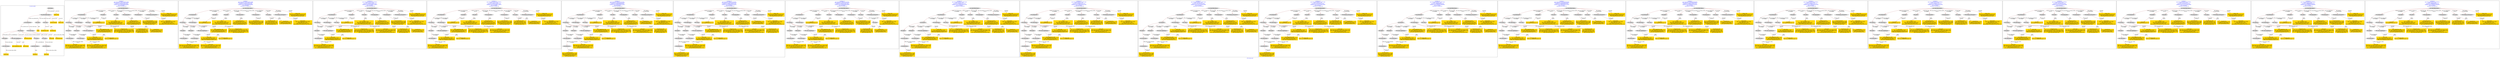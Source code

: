 digraph n0 {
fontcolor="blue"
remincross="true"
label="s20-s-lacma.xml"
subgraph cluster_0 {
label="1-correct model"
n2[style="filled",color="white",fillcolor="lightgray",label="E12_Production1"];
n3[style="filled",color="white",fillcolor="lightgray",label="E21_Person1"];
n4[style="filled",color="white",fillcolor="lightgray",label="E52_Time-Span1"];
n5[style="filled",color="white",fillcolor="lightgray",label="E69_Death1"];
n6[style="filled",color="white",fillcolor="lightgray",label="E82_Actor_Appellation1"];
n7[shape="plaintext",style="filled",fillcolor="gold",label="Artwork_in_Focus"];
n8[style="filled",color="white",fillcolor="lightgray",label="E53_Place1"];
n9[style="filled",color="white",fillcolor="lightgray",label="E67_Birth1"];
n10[shape="plaintext",style="filled",fillcolor="gold",label="Artist_URI"];
n11[style="filled",color="white",fillcolor="lightgray",label="E22_Man-Made_Object1"];
n12[style="filled",color="white",fillcolor="lightgray",label="E35_Title1"];
n13[style="filled",color="white",fillcolor="lightgray",label="E55_Type1"];
n14[shape="plaintext",style="filled",fillcolor="gold",label="Artwork_Details"];
n15[shape="plaintext",style="filled",fillcolor="gold",label="Object_URI"];
n16[shape="plaintext",style="filled",fillcolor="gold",label="Title"];
n17[style="filled",color="white",fillcolor="lightgray",label="E38_Image1"];
n18[shape="plaintext",style="filled",fillcolor="gold",label="Image_URL"];
n19[style="filled",color="white",fillcolor="lightgray",label="E48_Place_Name1"];
n20[shape="plaintext",style="filled",fillcolor="gold",label="Residence"];
n21[shape="plaintext",style="filled",fillcolor="gold",label="Production_Year"];
n22[style="filled",color="white",fillcolor="lightgray",label="E52_Time-Span2"];
n23[shape="plaintext",style="filled",fillcolor="gold",label="birth_date"];
n24[style="filled",color="white",fillcolor="lightgray",label="E52_Time-Span3"];
n25[shape="plaintext",style="filled",fillcolor="gold",label="death_date"];
n26[shape="plaintext",style="filled",fillcolor="gold",label="Classification_URI"];
n27[shape="plaintext",style="filled",fillcolor="gold",label="Classification"];
n28[shape="plaintext",style="filled",fillcolor="gold",label="Artist_Appellation_URI"];
n29[shape="plaintext",style="filled",fillcolor="gold",label="Artist_Name"];
}
subgraph cluster_1 {
label="candidate 0\nlink coherence:0.9285714285714286\nnode coherence:0.9230769230769231\nconfidence:0.4850026726411954\nmapping score:0.4931693890488966\ncost:226.009892\n-precision:0.54-recall:0.56"
n31[style="filled",color="white",fillcolor="lightgray",label="E12_Production1"];
n32[style="filled",color="white",fillcolor="lightgray",label="E21_Person1"];
n33[style="filled",color="white",fillcolor="lightgray",label="E52_Time-Span2"];
n34[style="filled",color="white",fillcolor="lightgray",label="E55_Type1"];
n35[style="filled",color="white",fillcolor="lightgray",label="E67_Birth1"];
n36[style="filled",color="white",fillcolor="lightgray",label="E69_Death1"];
n37[style="filled",color="white",fillcolor="lightgray",label="E82_Actor_Appellation1"];
n38[style="filled",color="white",fillcolor="lightgray",label="E22_Man-Made_Object1"];
n39[style="filled",color="white",fillcolor="lightgray",label="E30_Right1"];
n40[style="filled",color="white",fillcolor="lightgray",label="E35_Title1"];
n41[style="filled",color="white",fillcolor="lightgray",label="E40_Legal_Body1"];
n42[style="filled",color="white",fillcolor="lightgray",label="E54_Dimension1"];
n43[style="filled",color="white",fillcolor="lightgray",label="E52_Time-Span1"];
n44[style="filled",color="white",fillcolor="lightgray",label="E52_Time-Span3"];
n45[style="filled",color="white",fillcolor="lightgray",label="E29_Design_or_Procedure1"];
n46[shape="plaintext",style="filled",fillcolor="gold",label="Artist_Name\n[E82_Actor_Appellation,label,0.806]\n[E35_Title,label,0.133]\n[E30_Right,P3_has_note,0.031]\n[E29_Design_or_Procedure,P3_has_note,0.03]"];
n47[shape="plaintext",style="filled",fillcolor="gold",label="Production_Year\n[E52_Time-Span,P82b_end_of_the_end,0.539]\n[E52_Time-Span,P82a_begin_of_the_begin,0.263]\n[E52_Time-Span,P82_at_some_time_within,0.139]\n[E52_Time-Span,label,0.06]"];
n48[shape="plaintext",style="filled",fillcolor="gold",label="Object_URI\n[E22_Man-Made_Object,classLink,0.915]\n[E82_Actor_Appellation,label,0.06]\n[E30_Right,P3_has_note,0.026]"];
n49[shape="plaintext",style="filled",fillcolor="gold",label="birth_date\n[E52_Time-Span,P82a_begin_of_the_begin,0.442]\n[E52_Time-Span,P82_at_some_time_within,0.373]\n[E52_Time-Span,label,0.101]\n[E52_Time-Span,P82b_end_of_the_end,0.084]"];
n50[shape="plaintext",style="filled",fillcolor="gold",label="Residence\n[E30_Right,P3_has_note,1.0]"];
n51[shape="plaintext",style="filled",fillcolor="gold",label="Classification_URI\n[E55_Type,classLink,0.779]\n[E74_Group,classLink,0.204]\n[E30_Right,P3_has_note,0.016]\n[E55_Type,label,0.001]"];
n52[shape="plaintext",style="filled",fillcolor="gold",label="Classification\n[E30_Right,P3_has_note,0.916]\n[E55_Type,label,0.049]\n[E55_Type,classLink,0.035]"];
n53[shape="plaintext",style="filled",fillcolor="gold",label="Title\n[E35_Title,label,0.483]\n[E82_Actor_Appellation,label,0.461]\n[E30_Right,P3_has_note,0.042]\n[E29_Design_or_Procedure,P3_has_note,0.014]"];
n54[shape="plaintext",style="filled",fillcolor="gold",label="Artist_URI\n[E21_Person,classLink,0.506]\n[E82_Actor_Appellation,classLink,0.422]\n[E82_Actor_Appellation,label,0.072]"];
n55[shape="plaintext",style="filled",fillcolor="gold",label="death_date\n[E52_Time-Span,P82_at_some_time_within,0.335]\n[E52_Time-Span,P82a_begin_of_the_begin,0.323]\n[E52_Time-Span,label,0.306]\n[E52_Time-Span,P82b_end_of_the_end,0.035]"];
n56[shape="plaintext",style="filled",fillcolor="gold",label="Artwork_Details\n[E54_Dimension,P3_has_note,0.688]\n[E82_Actor_Appellation,label,0.199]\n[E30_Right,P3_has_note,0.067]\n[E55_Type,label,0.046]"];
n57[shape="plaintext",style="filled",fillcolor="gold",label="Artist_Appellation_URI\n[E82_Actor_Appellation,classLink,0.892]\n[E21_Person,classLink,0.094]\n[E82_Actor_Appellation,label,0.013]"];
n58[shape="plaintext",style="filled",fillcolor="gold",label="Artwork_in_Focus\n[E35_Title,label,0.378]\n[E30_Right,P3_has_note,0.288]\n[E82_Actor_Appellation,label,0.251]\n[E40_Legal_Body,label,0.083]"];
n59[shape="plaintext",style="filled",fillcolor="gold",label="Image_URL\n[E82_Actor_Appellation,label,1.0]"];
}
subgraph cluster_2 {
label="candidate 1\nlink coherence:0.9285714285714286\nnode coherence:0.9230769230769231\nconfidence:0.4850026726411954\nmapping score:0.4931693890488966\ncost:226.009902\n-precision:0.57-recall:0.59"
n61[style="filled",color="white",fillcolor="lightgray",label="E12_Production1"];
n62[style="filled",color="white",fillcolor="lightgray",label="E21_Person1"];
n63[style="filled",color="white",fillcolor="lightgray",label="E52_Time-Span2"];
n64[style="filled",color="white",fillcolor="lightgray",label="E67_Birth1"];
n65[style="filled",color="white",fillcolor="lightgray",label="E69_Death1"];
n66[style="filled",color="white",fillcolor="lightgray",label="E82_Actor_Appellation1"];
n67[style="filled",color="white",fillcolor="lightgray",label="E22_Man-Made_Object1"];
n68[style="filled",color="white",fillcolor="lightgray",label="E30_Right1"];
n69[style="filled",color="white",fillcolor="lightgray",label="E35_Title1"];
n70[style="filled",color="white",fillcolor="lightgray",label="E40_Legal_Body1"];
n71[style="filled",color="white",fillcolor="lightgray",label="E54_Dimension1"];
n72[style="filled",color="white",fillcolor="lightgray",label="E55_Type2"];
n73[style="filled",color="white",fillcolor="lightgray",label="E52_Time-Span1"];
n74[style="filled",color="white",fillcolor="lightgray",label="E52_Time-Span3"];
n75[style="filled",color="white",fillcolor="lightgray",label="E29_Design_or_Procedure1"];
n76[shape="plaintext",style="filled",fillcolor="gold",label="Artist_Name\n[E82_Actor_Appellation,label,0.806]\n[E35_Title,label,0.133]\n[E30_Right,P3_has_note,0.031]\n[E29_Design_or_Procedure,P3_has_note,0.03]"];
n77[shape="plaintext",style="filled",fillcolor="gold",label="Production_Year\n[E52_Time-Span,P82b_end_of_the_end,0.539]\n[E52_Time-Span,P82a_begin_of_the_begin,0.263]\n[E52_Time-Span,P82_at_some_time_within,0.139]\n[E52_Time-Span,label,0.06]"];
n78[shape="plaintext",style="filled",fillcolor="gold",label="Object_URI\n[E22_Man-Made_Object,classLink,0.915]\n[E82_Actor_Appellation,label,0.06]\n[E30_Right,P3_has_note,0.026]"];
n79[shape="plaintext",style="filled",fillcolor="gold",label="birth_date\n[E52_Time-Span,P82a_begin_of_the_begin,0.442]\n[E52_Time-Span,P82_at_some_time_within,0.373]\n[E52_Time-Span,label,0.101]\n[E52_Time-Span,P82b_end_of_the_end,0.084]"];
n80[shape="plaintext",style="filled",fillcolor="gold",label="Classification_URI\n[E55_Type,classLink,0.779]\n[E74_Group,classLink,0.204]\n[E30_Right,P3_has_note,0.016]\n[E55_Type,label,0.001]"];
n81[shape="plaintext",style="filled",fillcolor="gold",label="Classification\n[E30_Right,P3_has_note,0.916]\n[E55_Type,label,0.049]\n[E55_Type,classLink,0.035]"];
n82[shape="plaintext",style="filled",fillcolor="gold",label="Residence\n[E30_Right,P3_has_note,1.0]"];
n83[shape="plaintext",style="filled",fillcolor="gold",label="Title\n[E35_Title,label,0.483]\n[E82_Actor_Appellation,label,0.461]\n[E30_Right,P3_has_note,0.042]\n[E29_Design_or_Procedure,P3_has_note,0.014]"];
n84[shape="plaintext",style="filled",fillcolor="gold",label="Artist_URI\n[E21_Person,classLink,0.506]\n[E82_Actor_Appellation,classLink,0.422]\n[E82_Actor_Appellation,label,0.072]"];
n85[shape="plaintext",style="filled",fillcolor="gold",label="death_date\n[E52_Time-Span,P82_at_some_time_within,0.335]\n[E52_Time-Span,P82a_begin_of_the_begin,0.323]\n[E52_Time-Span,label,0.306]\n[E52_Time-Span,P82b_end_of_the_end,0.035]"];
n86[shape="plaintext",style="filled",fillcolor="gold",label="Artwork_Details\n[E54_Dimension,P3_has_note,0.688]\n[E82_Actor_Appellation,label,0.199]\n[E30_Right,P3_has_note,0.067]\n[E55_Type,label,0.046]"];
n87[shape="plaintext",style="filled",fillcolor="gold",label="Artist_Appellation_URI\n[E82_Actor_Appellation,classLink,0.892]\n[E21_Person,classLink,0.094]\n[E82_Actor_Appellation,label,0.013]"];
n88[shape="plaintext",style="filled",fillcolor="gold",label="Artwork_in_Focus\n[E35_Title,label,0.378]\n[E30_Right,P3_has_note,0.288]\n[E82_Actor_Appellation,label,0.251]\n[E40_Legal_Body,label,0.083]"];
n89[shape="plaintext",style="filled",fillcolor="gold",label="Image_URL\n[E82_Actor_Appellation,label,1.0]"];
}
subgraph cluster_3 {
label="candidate 10\nlink coherence:0.9230769230769231\nnode coherence:0.92\nconfidence:0.48416114805874505\nmapping score:0.5037680017338674\ncost:224.009912\n-precision:0.46-recall:0.44"
n91[style="filled",color="white",fillcolor="lightgray",label="E12_Production1"];
n92[style="filled",color="white",fillcolor="lightgray",label="E21_Person1"];
n93[style="filled",color="white",fillcolor="lightgray",label="E52_Time-Span2"];
n94[style="filled",color="white",fillcolor="lightgray",label="E55_Type1"];
n95[style="filled",color="white",fillcolor="lightgray",label="E67_Birth1"];
n96[style="filled",color="white",fillcolor="lightgray",label="E82_Actor_Appellation1"];
n97[style="filled",color="white",fillcolor="lightgray",label="E22_Man-Made_Object1"];
n98[style="filled",color="white",fillcolor="lightgray",label="E30_Right1"];
n99[style="filled",color="white",fillcolor="lightgray",label="E35_Title1"];
n100[style="filled",color="white",fillcolor="lightgray",label="E40_Legal_Body1"];
n101[style="filled",color="white",fillcolor="lightgray",label="E54_Dimension1"];
n102[style="filled",color="white",fillcolor="lightgray",label="E52_Time-Span1"];
n103[style="filled",color="white",fillcolor="lightgray",label="E29_Design_or_Procedure1"];
n104[shape="plaintext",style="filled",fillcolor="gold",label="Artist_Name\n[E82_Actor_Appellation,label,0.806]\n[E35_Title,label,0.133]\n[E30_Right,P3_has_note,0.031]\n[E29_Design_or_Procedure,P3_has_note,0.03]"];
n105[shape="plaintext",style="filled",fillcolor="gold",label="Production_Year\n[E52_Time-Span,P82b_end_of_the_end,0.539]\n[E52_Time-Span,P82a_begin_of_the_begin,0.263]\n[E52_Time-Span,P82_at_some_time_within,0.139]\n[E52_Time-Span,label,0.06]"];
n106[shape="plaintext",style="filled",fillcolor="gold",label="Object_URI\n[E22_Man-Made_Object,classLink,0.915]\n[E82_Actor_Appellation,label,0.06]\n[E30_Right,P3_has_note,0.026]"];
n107[shape="plaintext",style="filled",fillcolor="gold",label="birth_date\n[E52_Time-Span,P82a_begin_of_the_begin,0.442]\n[E52_Time-Span,P82_at_some_time_within,0.373]\n[E52_Time-Span,label,0.101]\n[E52_Time-Span,P82b_end_of_the_end,0.084]"];
n108[shape="plaintext",style="filled",fillcolor="gold",label="death_date\n[E52_Time-Span,P82_at_some_time_within,0.335]\n[E52_Time-Span,P82a_begin_of_the_begin,0.323]\n[E52_Time-Span,label,0.306]\n[E52_Time-Span,P82b_end_of_the_end,0.035]"];
n109[shape="plaintext",style="filled",fillcolor="gold",label="Residence\n[E30_Right,P3_has_note,1.0]"];
n110[shape="plaintext",style="filled",fillcolor="gold",label="Classification_URI\n[E55_Type,classLink,0.779]\n[E74_Group,classLink,0.204]\n[E30_Right,P3_has_note,0.016]\n[E55_Type,label,0.001]"];
n111[shape="plaintext",style="filled",fillcolor="gold",label="Classification\n[E30_Right,P3_has_note,0.916]\n[E55_Type,label,0.049]\n[E55_Type,classLink,0.035]"];
n112[shape="plaintext",style="filled",fillcolor="gold",label="Title\n[E35_Title,label,0.483]\n[E82_Actor_Appellation,label,0.461]\n[E30_Right,P3_has_note,0.042]\n[E29_Design_or_Procedure,P3_has_note,0.014]"];
n113[shape="plaintext",style="filled",fillcolor="gold",label="Artist_URI\n[E21_Person,classLink,0.506]\n[E82_Actor_Appellation,classLink,0.422]\n[E82_Actor_Appellation,label,0.072]"];
n114[shape="plaintext",style="filled",fillcolor="gold",label="Artwork_Details\n[E54_Dimension,P3_has_note,0.688]\n[E82_Actor_Appellation,label,0.199]\n[E30_Right,P3_has_note,0.067]\n[E55_Type,label,0.046]"];
n115[shape="plaintext",style="filled",fillcolor="gold",label="Artist_Appellation_URI\n[E82_Actor_Appellation,classLink,0.892]\n[E21_Person,classLink,0.094]\n[E82_Actor_Appellation,label,0.013]"];
n116[shape="plaintext",style="filled",fillcolor="gold",label="Artwork_in_Focus\n[E35_Title,label,0.378]\n[E30_Right,P3_has_note,0.288]\n[E82_Actor_Appellation,label,0.251]\n[E40_Legal_Body,label,0.083]"];
n117[shape="plaintext",style="filled",fillcolor="gold",label="Image_URL\n[E82_Actor_Appellation,label,1.0]"];
}
subgraph cluster_4 {
label="candidate 11\nlink coherence:0.9230769230769231\nnode coherence:0.92\nconfidence:0.48416114805874505\nmapping score:0.5037680017338674\ncost:224.009922\n-precision:0.5-recall:0.48"
n119[style="filled",color="white",fillcolor="lightgray",label="E12_Production1"];
n120[style="filled",color="white",fillcolor="lightgray",label="E21_Person1"];
n121[style="filled",color="white",fillcolor="lightgray",label="E52_Time-Span2"];
n122[style="filled",color="white",fillcolor="lightgray",label="E67_Birth1"];
n123[style="filled",color="white",fillcolor="lightgray",label="E82_Actor_Appellation1"];
n124[style="filled",color="white",fillcolor="lightgray",label="E22_Man-Made_Object1"];
n125[style="filled",color="white",fillcolor="lightgray",label="E30_Right1"];
n126[style="filled",color="white",fillcolor="lightgray",label="E35_Title1"];
n127[style="filled",color="white",fillcolor="lightgray",label="E40_Legal_Body1"];
n128[style="filled",color="white",fillcolor="lightgray",label="E54_Dimension1"];
n129[style="filled",color="white",fillcolor="lightgray",label="E55_Type2"];
n130[style="filled",color="white",fillcolor="lightgray",label="E52_Time-Span1"];
n131[style="filled",color="white",fillcolor="lightgray",label="E29_Design_or_Procedure1"];
n132[shape="plaintext",style="filled",fillcolor="gold",label="Artist_Name\n[E82_Actor_Appellation,label,0.806]\n[E35_Title,label,0.133]\n[E30_Right,P3_has_note,0.031]\n[E29_Design_or_Procedure,P3_has_note,0.03]"];
n133[shape="plaintext",style="filled",fillcolor="gold",label="Production_Year\n[E52_Time-Span,P82b_end_of_the_end,0.539]\n[E52_Time-Span,P82a_begin_of_the_begin,0.263]\n[E52_Time-Span,P82_at_some_time_within,0.139]\n[E52_Time-Span,label,0.06]"];
n134[shape="plaintext",style="filled",fillcolor="gold",label="Object_URI\n[E22_Man-Made_Object,classLink,0.915]\n[E82_Actor_Appellation,label,0.06]\n[E30_Right,P3_has_note,0.026]"];
n135[shape="plaintext",style="filled",fillcolor="gold",label="birth_date\n[E52_Time-Span,P82a_begin_of_the_begin,0.442]\n[E52_Time-Span,P82_at_some_time_within,0.373]\n[E52_Time-Span,label,0.101]\n[E52_Time-Span,P82b_end_of_the_end,0.084]"];
n136[shape="plaintext",style="filled",fillcolor="gold",label="Classification_URI\n[E55_Type,classLink,0.779]\n[E74_Group,classLink,0.204]\n[E30_Right,P3_has_note,0.016]\n[E55_Type,label,0.001]"];
n137[shape="plaintext",style="filled",fillcolor="gold",label="Classification\n[E30_Right,P3_has_note,0.916]\n[E55_Type,label,0.049]\n[E55_Type,classLink,0.035]"];
n138[shape="plaintext",style="filled",fillcolor="gold",label="death_date\n[E52_Time-Span,P82_at_some_time_within,0.335]\n[E52_Time-Span,P82a_begin_of_the_begin,0.323]\n[E52_Time-Span,label,0.306]\n[E52_Time-Span,P82b_end_of_the_end,0.035]"];
n139[shape="plaintext",style="filled",fillcolor="gold",label="Residence\n[E30_Right,P3_has_note,1.0]"];
n140[shape="plaintext",style="filled",fillcolor="gold",label="Title\n[E35_Title,label,0.483]\n[E82_Actor_Appellation,label,0.461]\n[E30_Right,P3_has_note,0.042]\n[E29_Design_or_Procedure,P3_has_note,0.014]"];
n141[shape="plaintext",style="filled",fillcolor="gold",label="Artist_URI\n[E21_Person,classLink,0.506]\n[E82_Actor_Appellation,classLink,0.422]\n[E82_Actor_Appellation,label,0.072]"];
n142[shape="plaintext",style="filled",fillcolor="gold",label="Artwork_Details\n[E54_Dimension,P3_has_note,0.688]\n[E82_Actor_Appellation,label,0.199]\n[E30_Right,P3_has_note,0.067]\n[E55_Type,label,0.046]"];
n143[shape="plaintext",style="filled",fillcolor="gold",label="Artist_Appellation_URI\n[E82_Actor_Appellation,classLink,0.892]\n[E21_Person,classLink,0.094]\n[E82_Actor_Appellation,label,0.013]"];
n144[shape="plaintext",style="filled",fillcolor="gold",label="Artwork_in_Focus\n[E35_Title,label,0.378]\n[E30_Right,P3_has_note,0.288]\n[E82_Actor_Appellation,label,0.251]\n[E40_Legal_Body,label,0.083]"];
n145[shape="plaintext",style="filled",fillcolor="gold",label="Image_URL\n[E82_Actor_Appellation,label,1.0]"];
}
subgraph cluster_5 {
label="candidate 12\nlink coherence:0.896551724137931\nnode coherence:0.9230769230769231\nconfidence:0.4898856800049239\nmapping score:0.49479705817013947\ncost:326.009902\n-precision:0.48-recall:0.52"
n147[style="filled",color="white",fillcolor="lightgray",label="E12_Production1"];
n148[style="filled",color="white",fillcolor="lightgray",label="E21_Person1"];
n149[style="filled",color="white",fillcolor="lightgray",label="E52_Time-Span2"];
n150[style="filled",color="white",fillcolor="lightgray",label="E55_Type1"];
n151[style="filled",color="white",fillcolor="lightgray",label="E67_Birth1"];
n152[style="filled",color="white",fillcolor="lightgray",label="E69_Death1"];
n153[style="filled",color="white",fillcolor="lightgray",label="E82_Actor_Appellation1"];
n154[style="filled",color="white",fillcolor="lightgray",label="E22_Man-Made_Object1"];
n155[style="filled",color="white",fillcolor="lightgray",label="E30_Right1"];
n156[style="filled",color="white",fillcolor="lightgray",label="E35_Title1"];
n157[style="filled",color="white",fillcolor="lightgray",label="E40_Legal_Body1"];
n158[style="filled",color="white",fillcolor="lightgray",label="E55_Type2"];
n159[style="filled",color="white",fillcolor="lightgray",label="E52_Time-Span1"];
n160[style="filled",color="white",fillcolor="lightgray",label="E52_Time-Span3"];
n161[style="filled",color="white",fillcolor="lightgray",label="E29_Design_or_Procedure1"];
n162[style="filled",color="white",fillcolor="lightgray",label="E54_Dimension1"];
n163[shape="plaintext",style="filled",fillcolor="gold",label="Artist_Name\n[E82_Actor_Appellation,label,0.806]\n[E35_Title,label,0.133]\n[E30_Right,P3_has_note,0.031]\n[E29_Design_or_Procedure,P3_has_note,0.03]"];
n164[shape="plaintext",style="filled",fillcolor="gold",label="Production_Year\n[E52_Time-Span,P82b_end_of_the_end,0.539]\n[E52_Time-Span,P82a_begin_of_the_begin,0.263]\n[E52_Time-Span,P82_at_some_time_within,0.139]\n[E52_Time-Span,label,0.06]"];
n165[shape="plaintext",style="filled",fillcolor="gold",label="Object_URI\n[E22_Man-Made_Object,classLink,0.915]\n[E82_Actor_Appellation,label,0.06]\n[E30_Right,P3_has_note,0.026]"];
n166[shape="plaintext",style="filled",fillcolor="gold",label="Classification\n[E30_Right,P3_has_note,0.916]\n[E55_Type,label,0.049]\n[E55_Type,classLink,0.035]"];
n167[shape="plaintext",style="filled",fillcolor="gold",label="birth_date\n[E52_Time-Span,P82a_begin_of_the_begin,0.442]\n[E52_Time-Span,P82_at_some_time_within,0.373]\n[E52_Time-Span,label,0.101]\n[E52_Time-Span,P82b_end_of_the_end,0.084]"];
n168[shape="plaintext",style="filled",fillcolor="gold",label="Residence\n[E30_Right,P3_has_note,1.0]"];
n169[shape="plaintext",style="filled",fillcolor="gold",label="Classification_URI\n[E55_Type,classLink,0.779]\n[E74_Group,classLink,0.204]\n[E30_Right,P3_has_note,0.016]\n[E55_Type,label,0.001]"];
n170[shape="plaintext",style="filled",fillcolor="gold",label="Title\n[E35_Title,label,0.483]\n[E82_Actor_Appellation,label,0.461]\n[E30_Right,P3_has_note,0.042]\n[E29_Design_or_Procedure,P3_has_note,0.014]"];
n171[shape="plaintext",style="filled",fillcolor="gold",label="Artist_URI\n[E21_Person,classLink,0.506]\n[E82_Actor_Appellation,classLink,0.422]\n[E82_Actor_Appellation,label,0.072]"];
n172[shape="plaintext",style="filled",fillcolor="gold",label="death_date\n[E52_Time-Span,P82_at_some_time_within,0.335]\n[E52_Time-Span,P82a_begin_of_the_begin,0.323]\n[E52_Time-Span,label,0.306]\n[E52_Time-Span,P82b_end_of_the_end,0.035]"];
n173[shape="plaintext",style="filled",fillcolor="gold",label="Artwork_Details\n[E54_Dimension,P3_has_note,0.688]\n[E82_Actor_Appellation,label,0.199]\n[E30_Right,P3_has_note,0.067]\n[E55_Type,label,0.046]"];
n174[shape="plaintext",style="filled",fillcolor="gold",label="Artist_Appellation_URI\n[E82_Actor_Appellation,classLink,0.892]\n[E21_Person,classLink,0.094]\n[E82_Actor_Appellation,label,0.013]"];
n175[shape="plaintext",style="filled",fillcolor="gold",label="Artwork_in_Focus\n[E35_Title,label,0.378]\n[E30_Right,P3_has_note,0.288]\n[E82_Actor_Appellation,label,0.251]\n[E40_Legal_Body,label,0.083]"];
n176[shape="plaintext",style="filled",fillcolor="gold",label="Image_URL\n[E82_Actor_Appellation,label,1.0]"];
}
subgraph cluster_6 {
label="candidate 13\nlink coherence:0.896551724137931\nnode coherence:0.9230769230769231\nconfidence:0.48888152953971764\nmapping score:0.4944623413484041\ncost:326.009902\n-precision:0.45-recall:0.48"
n178[style="filled",color="white",fillcolor="lightgray",label="E12_Production1"];
n179[style="filled",color="white",fillcolor="lightgray",label="E21_Person1"];
n180[style="filled",color="white",fillcolor="lightgray",label="E52_Time-Span2"];
n181[style="filled",color="white",fillcolor="lightgray",label="E55_Type1"];
n182[style="filled",color="white",fillcolor="lightgray",label="E67_Birth1"];
n183[style="filled",color="white",fillcolor="lightgray",label="E69_Death1"];
n184[style="filled",color="white",fillcolor="lightgray",label="E82_Actor_Appellation1"];
n185[style="filled",color="white",fillcolor="lightgray",label="E22_Man-Made_Object1"];
n186[style="filled",color="white",fillcolor="lightgray",label="E30_Right1"];
n187[style="filled",color="white",fillcolor="lightgray",label="E35_Title1"];
n188[style="filled",color="white",fillcolor="lightgray",label="E40_Legal_Body1"];
n189[style="filled",color="white",fillcolor="lightgray",label="E55_Type2"];
n190[style="filled",color="white",fillcolor="lightgray",label="E52_Time-Span1"];
n191[style="filled",color="white",fillcolor="lightgray",label="E52_Time-Span3"];
n192[style="filled",color="white",fillcolor="lightgray",label="E29_Design_or_Procedure1"];
n193[style="filled",color="white",fillcolor="lightgray",label="E54_Dimension1"];
n194[shape="plaintext",style="filled",fillcolor="gold",label="Artist_Name\n[E82_Actor_Appellation,label,0.806]\n[E35_Title,label,0.133]\n[E30_Right,P3_has_note,0.031]\n[E29_Design_or_Procedure,P3_has_note,0.03]"];
n195[shape="plaintext",style="filled",fillcolor="gold",label="Production_Year\n[E52_Time-Span,P82b_end_of_the_end,0.539]\n[E52_Time-Span,P82a_begin_of_the_begin,0.263]\n[E52_Time-Span,P82_at_some_time_within,0.139]\n[E52_Time-Span,label,0.06]"];
n196[shape="plaintext",style="filled",fillcolor="gold",label="Object_URI\n[E22_Man-Made_Object,classLink,0.915]\n[E82_Actor_Appellation,label,0.06]\n[E30_Right,P3_has_note,0.026]"];
n197[shape="plaintext",style="filled",fillcolor="gold",label="Classification\n[E30_Right,P3_has_note,0.916]\n[E55_Type,label,0.049]\n[E55_Type,classLink,0.035]"];
n198[shape="plaintext",style="filled",fillcolor="gold",label="birth_date\n[E52_Time-Span,P82a_begin_of_the_begin,0.442]\n[E52_Time-Span,P82_at_some_time_within,0.373]\n[E52_Time-Span,label,0.101]\n[E52_Time-Span,P82b_end_of_the_end,0.084]"];
n199[shape="plaintext",style="filled",fillcolor="gold",label="Residence\n[E30_Right,P3_has_note,1.0]"];
n200[shape="plaintext",style="filled",fillcolor="gold",label="Classification_URI\n[E55_Type,classLink,0.779]\n[E74_Group,classLink,0.204]\n[E30_Right,P3_has_note,0.016]\n[E55_Type,label,0.001]"];
n201[shape="plaintext",style="filled",fillcolor="gold",label="Title\n[E35_Title,label,0.483]\n[E82_Actor_Appellation,label,0.461]\n[E30_Right,P3_has_note,0.042]\n[E29_Design_or_Procedure,P3_has_note,0.014]"];
n202[shape="plaintext",style="filled",fillcolor="gold",label="Artist_URI\n[E21_Person,classLink,0.506]\n[E82_Actor_Appellation,classLink,0.422]\n[E82_Actor_Appellation,label,0.072]"];
n203[shape="plaintext",style="filled",fillcolor="gold",label="death_date\n[E52_Time-Span,P82_at_some_time_within,0.335]\n[E52_Time-Span,P82a_begin_of_the_begin,0.323]\n[E52_Time-Span,label,0.306]\n[E52_Time-Span,P82b_end_of_the_end,0.035]"];
n204[shape="plaintext",style="filled",fillcolor="gold",label="Artwork_Details\n[E54_Dimension,P3_has_note,0.688]\n[E82_Actor_Appellation,label,0.199]\n[E30_Right,P3_has_note,0.067]\n[E55_Type,label,0.046]"];
n205[shape="plaintext",style="filled",fillcolor="gold",label="Artist_Appellation_URI\n[E82_Actor_Appellation,classLink,0.892]\n[E21_Person,classLink,0.094]\n[E82_Actor_Appellation,label,0.013]"];
n206[shape="plaintext",style="filled",fillcolor="gold",label="Artwork_in_Focus\n[E35_Title,label,0.378]\n[E30_Right,P3_has_note,0.288]\n[E82_Actor_Appellation,label,0.251]\n[E40_Legal_Body,label,0.083]"];
n207[shape="plaintext",style="filled",fillcolor="gold",label="Image_URL\n[E82_Actor_Appellation,label,1.0]"];
}
subgraph cluster_7 {
label="candidate 14\nlink coherence:0.896551724137931\nnode coherence:0.9230769230769231\nconfidence:0.4850026726411954\nmapping score:0.4931693890488966\ncost:326.009902\n-precision:0.52-recall:0.56"
n209[style="filled",color="white",fillcolor="lightgray",label="E12_Production1"];
n210[style="filled",color="white",fillcolor="lightgray",label="E21_Person1"];
n211[style="filled",color="white",fillcolor="lightgray",label="E52_Time-Span2"];
n212[style="filled",color="white",fillcolor="lightgray",label="E67_Birth1"];
n213[style="filled",color="white",fillcolor="lightgray",label="E69_Death1"];
n214[style="filled",color="white",fillcolor="lightgray",label="E82_Actor_Appellation1"];
n215[style="filled",color="white",fillcolor="lightgray",label="E22_Man-Made_Object1"];
n216[style="filled",color="white",fillcolor="lightgray",label="E30_Right1"];
n217[style="filled",color="white",fillcolor="lightgray",label="E35_Title1"];
n218[style="filled",color="white",fillcolor="lightgray",label="E40_Legal_Body1"];
n219[style="filled",color="white",fillcolor="lightgray",label="E54_Dimension1"];
n220[style="filled",color="white",fillcolor="lightgray",label="E55_Type2"];
n221[style="filled",color="white",fillcolor="lightgray",label="E52_Time-Span1"];
n222[style="filled",color="white",fillcolor="lightgray",label="E52_Time-Span3"];
n223[style="filled",color="white",fillcolor="lightgray",label="E29_Design_or_Procedure1"];
n224[style="filled",color="white",fillcolor="lightgray",label="E55_Type1"];
n225[shape="plaintext",style="filled",fillcolor="gold",label="Artist_Name\n[E82_Actor_Appellation,label,0.806]\n[E35_Title,label,0.133]\n[E30_Right,P3_has_note,0.031]\n[E29_Design_or_Procedure,P3_has_note,0.03]"];
n226[shape="plaintext",style="filled",fillcolor="gold",label="Production_Year\n[E52_Time-Span,P82b_end_of_the_end,0.539]\n[E52_Time-Span,P82a_begin_of_the_begin,0.263]\n[E52_Time-Span,P82_at_some_time_within,0.139]\n[E52_Time-Span,label,0.06]"];
n227[shape="plaintext",style="filled",fillcolor="gold",label="Object_URI\n[E22_Man-Made_Object,classLink,0.915]\n[E82_Actor_Appellation,label,0.06]\n[E30_Right,P3_has_note,0.026]"];
n228[shape="plaintext",style="filled",fillcolor="gold",label="birth_date\n[E52_Time-Span,P82a_begin_of_the_begin,0.442]\n[E52_Time-Span,P82_at_some_time_within,0.373]\n[E52_Time-Span,label,0.101]\n[E52_Time-Span,P82b_end_of_the_end,0.084]"];
n229[shape="plaintext",style="filled",fillcolor="gold",label="Residence\n[E30_Right,P3_has_note,1.0]"];
n230[shape="plaintext",style="filled",fillcolor="gold",label="Classification_URI\n[E55_Type,classLink,0.779]\n[E74_Group,classLink,0.204]\n[E30_Right,P3_has_note,0.016]\n[E55_Type,label,0.001]"];
n231[shape="plaintext",style="filled",fillcolor="gold",label="Classification\n[E30_Right,P3_has_note,0.916]\n[E55_Type,label,0.049]\n[E55_Type,classLink,0.035]"];
n232[shape="plaintext",style="filled",fillcolor="gold",label="Title\n[E35_Title,label,0.483]\n[E82_Actor_Appellation,label,0.461]\n[E30_Right,P3_has_note,0.042]\n[E29_Design_or_Procedure,P3_has_note,0.014]"];
n233[shape="plaintext",style="filled",fillcolor="gold",label="Artist_URI\n[E21_Person,classLink,0.506]\n[E82_Actor_Appellation,classLink,0.422]\n[E82_Actor_Appellation,label,0.072]"];
n234[shape="plaintext",style="filled",fillcolor="gold",label="death_date\n[E52_Time-Span,P82_at_some_time_within,0.335]\n[E52_Time-Span,P82a_begin_of_the_begin,0.323]\n[E52_Time-Span,label,0.306]\n[E52_Time-Span,P82b_end_of_the_end,0.035]"];
n235[shape="plaintext",style="filled",fillcolor="gold",label="Artwork_Details\n[E54_Dimension,P3_has_note,0.688]\n[E82_Actor_Appellation,label,0.199]\n[E30_Right,P3_has_note,0.067]\n[E55_Type,label,0.046]"];
n236[shape="plaintext",style="filled",fillcolor="gold",label="Artist_Appellation_URI\n[E82_Actor_Appellation,classLink,0.892]\n[E21_Person,classLink,0.094]\n[E82_Actor_Appellation,label,0.013]"];
n237[shape="plaintext",style="filled",fillcolor="gold",label="Artwork_in_Focus\n[E35_Title,label,0.378]\n[E30_Right,P3_has_note,0.288]\n[E82_Actor_Appellation,label,0.251]\n[E40_Legal_Body,label,0.083]"];
n238[shape="plaintext",style="filled",fillcolor="gold",label="Image_URL\n[E82_Actor_Appellation,label,1.0]"];
}
subgraph cluster_8 {
label="candidate 15\nlink coherence:0.8928571428571429\nnode coherence:0.92\nconfidence:0.5528921514210731\nmapping score:0.5266783361879768\ncost:325.009902\n-precision:0.57-recall:0.59"
n240[style="filled",color="white",fillcolor="lightgray",label="E12_Production1"];
n241[style="filled",color="white",fillcolor="lightgray",label="E21_Person1"];
n242[style="filled",color="white",fillcolor="lightgray",label="E52_Time-Span2"];
n243[style="filled",color="white",fillcolor="lightgray",label="E55_Type1"];
n244[style="filled",color="white",fillcolor="lightgray",label="E67_Birth1"];
n245[style="filled",color="white",fillcolor="lightgray",label="E69_Death1"];
n246[style="filled",color="white",fillcolor="lightgray",label="E82_Actor_Appellation1"];
n247[style="filled",color="white",fillcolor="lightgray",label="E22_Man-Made_Object1"];
n248[style="filled",color="white",fillcolor="lightgray",label="E30_Right1"];
n249[style="filled",color="white",fillcolor="lightgray",label="E35_Title1"];
n250[style="filled",color="white",fillcolor="lightgray",label="E40_Legal_Body1"];
n251[style="filled",color="white",fillcolor="lightgray",label="E52_Time-Span1"];
n252[style="filled",color="white",fillcolor="lightgray",label="E52_Time-Span3"];
n253[style="filled",color="white",fillcolor="lightgray",label="E29_Design_or_Procedure1"];
n254[style="filled",color="white",fillcolor="lightgray",label="E54_Dimension1"];
n255[shape="plaintext",style="filled",fillcolor="gold",label="Artist_Name\n[E82_Actor_Appellation,label,0.806]\n[E35_Title,label,0.133]\n[E30_Right,P3_has_note,0.031]\n[E29_Design_or_Procedure,P3_has_note,0.03]"];
n256[shape="plaintext",style="filled",fillcolor="gold",label="Production_Year\n[E52_Time-Span,P82b_end_of_the_end,0.539]\n[E52_Time-Span,P82a_begin_of_the_begin,0.263]\n[E52_Time-Span,P82_at_some_time_within,0.139]\n[E52_Time-Span,label,0.06]"];
n257[shape="plaintext",style="filled",fillcolor="gold",label="Object_URI\n[E22_Man-Made_Object,classLink,0.915]\n[E82_Actor_Appellation,label,0.06]\n[E30_Right,P3_has_note,0.026]"];
n258[shape="plaintext",style="filled",fillcolor="gold",label="birth_date\n[E52_Time-Span,P82a_begin_of_the_begin,0.442]\n[E52_Time-Span,P82_at_some_time_within,0.373]\n[E52_Time-Span,label,0.101]\n[E52_Time-Span,P82b_end_of_the_end,0.084]"];
n259[shape="plaintext",style="filled",fillcolor="gold",label="Residence\n[E30_Right,P3_has_note,1.0]"];
n260[shape="plaintext",style="filled",fillcolor="gold",label="Classification_URI\n[E55_Type,classLink,0.779]\n[E74_Group,classLink,0.204]\n[E30_Right,P3_has_note,0.016]\n[E55_Type,label,0.001]"];
n261[shape="plaintext",style="filled",fillcolor="gold",label="Classification\n[E30_Right,P3_has_note,0.916]\n[E55_Type,label,0.049]\n[E55_Type,classLink,0.035]"];
n262[shape="plaintext",style="filled",fillcolor="gold",label="Title\n[E35_Title,label,0.483]\n[E82_Actor_Appellation,label,0.461]\n[E30_Right,P3_has_note,0.042]\n[E29_Design_or_Procedure,P3_has_note,0.014]"];
n263[shape="plaintext",style="filled",fillcolor="gold",label="Artist_Appellation_URI\n[E82_Actor_Appellation,classLink,0.892]\n[E21_Person,classLink,0.094]\n[E82_Actor_Appellation,label,0.013]"];
n264[shape="plaintext",style="filled",fillcolor="gold",label="death_date\n[E52_Time-Span,P82_at_some_time_within,0.335]\n[E52_Time-Span,P82a_begin_of_the_begin,0.323]\n[E52_Time-Span,label,0.306]\n[E52_Time-Span,P82b_end_of_the_end,0.035]"];
n265[shape="plaintext",style="filled",fillcolor="gold",label="Artwork_Details\n[E54_Dimension,P3_has_note,0.688]\n[E82_Actor_Appellation,label,0.199]\n[E30_Right,P3_has_note,0.067]\n[E55_Type,label,0.046]"];
n266[shape="plaintext",style="filled",fillcolor="gold",label="Artist_URI\n[E21_Person,classLink,0.506]\n[E82_Actor_Appellation,classLink,0.422]\n[E82_Actor_Appellation,label,0.072]"];
n267[shape="plaintext",style="filled",fillcolor="gold",label="Artwork_in_Focus\n[E35_Title,label,0.378]\n[E30_Right,P3_has_note,0.288]\n[E82_Actor_Appellation,label,0.251]\n[E40_Legal_Body,label,0.083]"];
n268[shape="plaintext",style="filled",fillcolor="gold",label="Image_URL\n[E82_Actor_Appellation,label,1.0]"];
}
subgraph cluster_9 {
label="candidate 16\nlink coherence:0.8928571428571429\nnode coherence:0.92\nconfidence:0.5528921514210731\nmapping score:0.5266783361879768\ncost:325.009912\n-precision:0.61-recall:0.63"
n270[style="filled",color="white",fillcolor="lightgray",label="E12_Production1"];
n271[style="filled",color="white",fillcolor="lightgray",label="E21_Person1"];
n272[style="filled",color="white",fillcolor="lightgray",label="E52_Time-Span2"];
n273[style="filled",color="white",fillcolor="lightgray",label="E67_Birth1"];
n274[style="filled",color="white",fillcolor="lightgray",label="E69_Death1"];
n275[style="filled",color="white",fillcolor="lightgray",label="E82_Actor_Appellation1"];
n276[style="filled",color="white",fillcolor="lightgray",label="E22_Man-Made_Object1"];
n277[style="filled",color="white",fillcolor="lightgray",label="E30_Right1"];
n278[style="filled",color="white",fillcolor="lightgray",label="E35_Title1"];
n279[style="filled",color="white",fillcolor="lightgray",label="E40_Legal_Body1"];
n280[style="filled",color="white",fillcolor="lightgray",label="E55_Type2"];
n281[style="filled",color="white",fillcolor="lightgray",label="E52_Time-Span1"];
n282[style="filled",color="white",fillcolor="lightgray",label="E52_Time-Span3"];
n283[style="filled",color="white",fillcolor="lightgray",label="E29_Design_or_Procedure1"];
n284[style="filled",color="white",fillcolor="lightgray",label="E54_Dimension1"];
n285[shape="plaintext",style="filled",fillcolor="gold",label="Artist_Name\n[E82_Actor_Appellation,label,0.806]\n[E35_Title,label,0.133]\n[E30_Right,P3_has_note,0.031]\n[E29_Design_or_Procedure,P3_has_note,0.03]"];
n286[shape="plaintext",style="filled",fillcolor="gold",label="Production_Year\n[E52_Time-Span,P82b_end_of_the_end,0.539]\n[E52_Time-Span,P82a_begin_of_the_begin,0.263]\n[E52_Time-Span,P82_at_some_time_within,0.139]\n[E52_Time-Span,label,0.06]"];
n287[shape="plaintext",style="filled",fillcolor="gold",label="Object_URI\n[E22_Man-Made_Object,classLink,0.915]\n[E82_Actor_Appellation,label,0.06]\n[E30_Right,P3_has_note,0.026]"];
n288[shape="plaintext",style="filled",fillcolor="gold",label="Classification_URI\n[E55_Type,classLink,0.779]\n[E74_Group,classLink,0.204]\n[E30_Right,P3_has_note,0.016]\n[E55_Type,label,0.001]"];
n289[shape="plaintext",style="filled",fillcolor="gold",label="Classification\n[E30_Right,P3_has_note,0.916]\n[E55_Type,label,0.049]\n[E55_Type,classLink,0.035]"];
n290[shape="plaintext",style="filled",fillcolor="gold",label="birth_date\n[E52_Time-Span,P82a_begin_of_the_begin,0.442]\n[E52_Time-Span,P82_at_some_time_within,0.373]\n[E52_Time-Span,label,0.101]\n[E52_Time-Span,P82b_end_of_the_end,0.084]"];
n291[shape="plaintext",style="filled",fillcolor="gold",label="Residence\n[E30_Right,P3_has_note,1.0]"];
n292[shape="plaintext",style="filled",fillcolor="gold",label="Title\n[E35_Title,label,0.483]\n[E82_Actor_Appellation,label,0.461]\n[E30_Right,P3_has_note,0.042]\n[E29_Design_or_Procedure,P3_has_note,0.014]"];
n293[shape="plaintext",style="filled",fillcolor="gold",label="Artist_Appellation_URI\n[E82_Actor_Appellation,classLink,0.892]\n[E21_Person,classLink,0.094]\n[E82_Actor_Appellation,label,0.013]"];
n294[shape="plaintext",style="filled",fillcolor="gold",label="death_date\n[E52_Time-Span,P82_at_some_time_within,0.335]\n[E52_Time-Span,P82a_begin_of_the_begin,0.323]\n[E52_Time-Span,label,0.306]\n[E52_Time-Span,P82b_end_of_the_end,0.035]"];
n295[shape="plaintext",style="filled",fillcolor="gold",label="Artwork_Details\n[E54_Dimension,P3_has_note,0.688]\n[E82_Actor_Appellation,label,0.199]\n[E30_Right,P3_has_note,0.067]\n[E55_Type,label,0.046]"];
n296[shape="plaintext",style="filled",fillcolor="gold",label="Artist_URI\n[E21_Person,classLink,0.506]\n[E82_Actor_Appellation,classLink,0.422]\n[E82_Actor_Appellation,label,0.072]"];
n297[shape="plaintext",style="filled",fillcolor="gold",label="Artwork_in_Focus\n[E35_Title,label,0.378]\n[E30_Right,P3_has_note,0.288]\n[E82_Actor_Appellation,label,0.251]\n[E40_Legal_Body,label,0.083]"];
n298[shape="plaintext",style="filled",fillcolor="gold",label="Image_URL\n[E82_Actor_Appellation,label,1.0]"];
}
subgraph cluster_10 {
label="candidate 17\nlink coherence:0.8928571428571429\nnode coherence:0.92\nconfidence:0.5471676194748942\nmapping score:0.5247701588725838\ncost:325.009902\n-precision:0.54-recall:0.56"
n300[style="filled",color="white",fillcolor="lightgray",label="E12_Production1"];
n301[style="filled",color="white",fillcolor="lightgray",label="E21_Person1"];
n302[style="filled",color="white",fillcolor="lightgray",label="E52_Time-Span2"];
n303[style="filled",color="white",fillcolor="lightgray",label="E55_Type1"];
n304[style="filled",color="white",fillcolor="lightgray",label="E67_Birth1"];
n305[style="filled",color="white",fillcolor="lightgray",label="E69_Death1"];
n306[style="filled",color="white",fillcolor="lightgray",label="E82_Actor_Appellation1"];
n307[style="filled",color="white",fillcolor="lightgray",label="E22_Man-Made_Object1"];
n308[style="filled",color="white",fillcolor="lightgray",label="E30_Right1"];
n309[style="filled",color="white",fillcolor="lightgray",label="E35_Title1"];
n310[style="filled",color="white",fillcolor="lightgray",label="E40_Legal_Body1"];
n311[style="filled",color="white",fillcolor="lightgray",label="E52_Time-Span1"];
n312[style="filled",color="white",fillcolor="lightgray",label="E52_Time-Span3"];
n313[style="filled",color="white",fillcolor="lightgray",label="E29_Design_or_Procedure1"];
n314[style="filled",color="white",fillcolor="lightgray",label="E54_Dimension1"];
n315[shape="plaintext",style="filled",fillcolor="gold",label="Artist_Name\n[E82_Actor_Appellation,label,0.806]\n[E35_Title,label,0.133]\n[E30_Right,P3_has_note,0.031]\n[E29_Design_or_Procedure,P3_has_note,0.03]"];
n316[shape="plaintext",style="filled",fillcolor="gold",label="Production_Year\n[E52_Time-Span,P82b_end_of_the_end,0.539]\n[E52_Time-Span,P82a_begin_of_the_begin,0.263]\n[E52_Time-Span,P82_at_some_time_within,0.139]\n[E52_Time-Span,label,0.06]"];
n317[shape="plaintext",style="filled",fillcolor="gold",label="Object_URI\n[E22_Man-Made_Object,classLink,0.915]\n[E82_Actor_Appellation,label,0.06]\n[E30_Right,P3_has_note,0.026]"];
n318[shape="plaintext",style="filled",fillcolor="gold",label="death_date\n[E52_Time-Span,P82_at_some_time_within,0.335]\n[E52_Time-Span,P82a_begin_of_the_begin,0.323]\n[E52_Time-Span,label,0.306]\n[E52_Time-Span,P82b_end_of_the_end,0.035]"];
n319[shape="plaintext",style="filled",fillcolor="gold",label="Residence\n[E30_Right,P3_has_note,1.0]"];
n320[shape="plaintext",style="filled",fillcolor="gold",label="Classification_URI\n[E55_Type,classLink,0.779]\n[E74_Group,classLink,0.204]\n[E30_Right,P3_has_note,0.016]\n[E55_Type,label,0.001]"];
n321[shape="plaintext",style="filled",fillcolor="gold",label="Classification\n[E30_Right,P3_has_note,0.916]\n[E55_Type,label,0.049]\n[E55_Type,classLink,0.035]"];
n322[shape="plaintext",style="filled",fillcolor="gold",label="Title\n[E35_Title,label,0.483]\n[E82_Actor_Appellation,label,0.461]\n[E30_Right,P3_has_note,0.042]\n[E29_Design_or_Procedure,P3_has_note,0.014]"];
n323[shape="plaintext",style="filled",fillcolor="gold",label="Artist_Appellation_URI\n[E82_Actor_Appellation,classLink,0.892]\n[E21_Person,classLink,0.094]\n[E82_Actor_Appellation,label,0.013]"];
n324[shape="plaintext",style="filled",fillcolor="gold",label="Artwork_Details\n[E54_Dimension,P3_has_note,0.688]\n[E82_Actor_Appellation,label,0.199]\n[E30_Right,P3_has_note,0.067]\n[E55_Type,label,0.046]"];
n325[shape="plaintext",style="filled",fillcolor="gold",label="birth_date\n[E52_Time-Span,P82a_begin_of_the_begin,0.442]\n[E52_Time-Span,P82_at_some_time_within,0.373]\n[E52_Time-Span,label,0.101]\n[E52_Time-Span,P82b_end_of_the_end,0.084]"];
n326[shape="plaintext",style="filled",fillcolor="gold",label="Artist_URI\n[E21_Person,classLink,0.506]\n[E82_Actor_Appellation,classLink,0.422]\n[E82_Actor_Appellation,label,0.072]"];
n327[shape="plaintext",style="filled",fillcolor="gold",label="Artwork_in_Focus\n[E35_Title,label,0.378]\n[E30_Right,P3_has_note,0.288]\n[E82_Actor_Appellation,label,0.251]\n[E40_Legal_Body,label,0.083]"];
n328[shape="plaintext",style="filled",fillcolor="gold",label="Image_URL\n[E82_Actor_Appellation,label,1.0]"];
}
subgraph cluster_11 {
label="candidate 18\nlink coherence:0.8928571428571429\nnode coherence:0.92\nconfidence:0.5471676194748942\nmapping score:0.5247701588725838\ncost:325.009912\n-precision:0.57-recall:0.59"
n330[style="filled",color="white",fillcolor="lightgray",label="E12_Production1"];
n331[style="filled",color="white",fillcolor="lightgray",label="E21_Person1"];
n332[style="filled",color="white",fillcolor="lightgray",label="E52_Time-Span2"];
n333[style="filled",color="white",fillcolor="lightgray",label="E67_Birth1"];
n334[style="filled",color="white",fillcolor="lightgray",label="E69_Death1"];
n335[style="filled",color="white",fillcolor="lightgray",label="E82_Actor_Appellation1"];
n336[style="filled",color="white",fillcolor="lightgray",label="E22_Man-Made_Object1"];
n337[style="filled",color="white",fillcolor="lightgray",label="E30_Right1"];
n338[style="filled",color="white",fillcolor="lightgray",label="E35_Title1"];
n339[style="filled",color="white",fillcolor="lightgray",label="E40_Legal_Body1"];
n340[style="filled",color="white",fillcolor="lightgray",label="E55_Type2"];
n341[style="filled",color="white",fillcolor="lightgray",label="E52_Time-Span1"];
n342[style="filled",color="white",fillcolor="lightgray",label="E52_Time-Span3"];
n343[style="filled",color="white",fillcolor="lightgray",label="E29_Design_or_Procedure1"];
n344[style="filled",color="white",fillcolor="lightgray",label="E54_Dimension1"];
n345[shape="plaintext",style="filled",fillcolor="gold",label="Artist_Name\n[E82_Actor_Appellation,label,0.806]\n[E35_Title,label,0.133]\n[E30_Right,P3_has_note,0.031]\n[E29_Design_or_Procedure,P3_has_note,0.03]"];
n346[shape="plaintext",style="filled",fillcolor="gold",label="Production_Year\n[E52_Time-Span,P82b_end_of_the_end,0.539]\n[E52_Time-Span,P82a_begin_of_the_begin,0.263]\n[E52_Time-Span,P82_at_some_time_within,0.139]\n[E52_Time-Span,label,0.06]"];
n347[shape="plaintext",style="filled",fillcolor="gold",label="Object_URI\n[E22_Man-Made_Object,classLink,0.915]\n[E82_Actor_Appellation,label,0.06]\n[E30_Right,P3_has_note,0.026]"];
n348[shape="plaintext",style="filled",fillcolor="gold",label="Classification_URI\n[E55_Type,classLink,0.779]\n[E74_Group,classLink,0.204]\n[E30_Right,P3_has_note,0.016]\n[E55_Type,label,0.001]"];
n349[shape="plaintext",style="filled",fillcolor="gold",label="Classification\n[E30_Right,P3_has_note,0.916]\n[E55_Type,label,0.049]\n[E55_Type,classLink,0.035]"];
n350[shape="plaintext",style="filled",fillcolor="gold",label="death_date\n[E52_Time-Span,P82_at_some_time_within,0.335]\n[E52_Time-Span,P82a_begin_of_the_begin,0.323]\n[E52_Time-Span,label,0.306]\n[E52_Time-Span,P82b_end_of_the_end,0.035]"];
n351[shape="plaintext",style="filled",fillcolor="gold",label="Residence\n[E30_Right,P3_has_note,1.0]"];
n352[shape="plaintext",style="filled",fillcolor="gold",label="Title\n[E35_Title,label,0.483]\n[E82_Actor_Appellation,label,0.461]\n[E30_Right,P3_has_note,0.042]\n[E29_Design_or_Procedure,P3_has_note,0.014]"];
n353[shape="plaintext",style="filled",fillcolor="gold",label="Artist_Appellation_URI\n[E82_Actor_Appellation,classLink,0.892]\n[E21_Person,classLink,0.094]\n[E82_Actor_Appellation,label,0.013]"];
n354[shape="plaintext",style="filled",fillcolor="gold",label="Artwork_Details\n[E54_Dimension,P3_has_note,0.688]\n[E82_Actor_Appellation,label,0.199]\n[E30_Right,P3_has_note,0.067]\n[E55_Type,label,0.046]"];
n355[shape="plaintext",style="filled",fillcolor="gold",label="birth_date\n[E52_Time-Span,P82a_begin_of_the_begin,0.442]\n[E52_Time-Span,P82_at_some_time_within,0.373]\n[E52_Time-Span,label,0.101]\n[E52_Time-Span,P82b_end_of_the_end,0.084]"];
n356[shape="plaintext",style="filled",fillcolor="gold",label="Artist_URI\n[E21_Person,classLink,0.506]\n[E82_Actor_Appellation,classLink,0.422]\n[E82_Actor_Appellation,label,0.072]"];
n357[shape="plaintext",style="filled",fillcolor="gold",label="Artwork_in_Focus\n[E35_Title,label,0.378]\n[E30_Right,P3_has_note,0.288]\n[E82_Actor_Appellation,label,0.251]\n[E40_Legal_Body,label,0.083]"];
n358[shape="plaintext",style="filled",fillcolor="gold",label="Image_URL\n[E82_Actor_Appellation,label,1.0]"];
}
subgraph cluster_12 {
label="candidate 19\nlink coherence:0.8928571428571429\nnode coherence:0.92\nconfidence:0.4898856800049239\nmapping score:0.5056761790492604\ncost:325.009902\n-precision:0.5-recall:0.52"
n360[style="filled",color="white",fillcolor="lightgray",label="E12_Production1"];
n361[style="filled",color="white",fillcolor="lightgray",label="E21_Person1"];
n362[style="filled",color="white",fillcolor="lightgray",label="E52_Time-Span2"];
n363[style="filled",color="white",fillcolor="lightgray",label="E55_Type1"];
n364[style="filled",color="white",fillcolor="lightgray",label="E67_Birth1"];
n365[style="filled",color="white",fillcolor="lightgray",label="E69_Death1"];
n366[style="filled",color="white",fillcolor="lightgray",label="E82_Actor_Appellation1"];
n367[style="filled",color="white",fillcolor="lightgray",label="E22_Man-Made_Object1"];
n368[style="filled",color="white",fillcolor="lightgray",label="E30_Right1"];
n369[style="filled",color="white",fillcolor="lightgray",label="E35_Title1"];
n370[style="filled",color="white",fillcolor="lightgray",label="E40_Legal_Body1"];
n371[style="filled",color="white",fillcolor="lightgray",label="E52_Time-Span1"];
n372[style="filled",color="white",fillcolor="lightgray",label="E52_Time-Span3"];
n373[style="filled",color="white",fillcolor="lightgray",label="E29_Design_or_Procedure1"];
n374[style="filled",color="white",fillcolor="lightgray",label="E54_Dimension1"];
n375[shape="plaintext",style="filled",fillcolor="gold",label="Artist_Name\n[E82_Actor_Appellation,label,0.806]\n[E35_Title,label,0.133]\n[E30_Right,P3_has_note,0.031]\n[E29_Design_or_Procedure,P3_has_note,0.03]"];
n376[shape="plaintext",style="filled",fillcolor="gold",label="Production_Year\n[E52_Time-Span,P82b_end_of_the_end,0.539]\n[E52_Time-Span,P82a_begin_of_the_begin,0.263]\n[E52_Time-Span,P82_at_some_time_within,0.139]\n[E52_Time-Span,label,0.06]"];
n377[shape="plaintext",style="filled",fillcolor="gold",label="Object_URI\n[E22_Man-Made_Object,classLink,0.915]\n[E82_Actor_Appellation,label,0.06]\n[E30_Right,P3_has_note,0.026]"];
n378[shape="plaintext",style="filled",fillcolor="gold",label="birth_date\n[E52_Time-Span,P82a_begin_of_the_begin,0.442]\n[E52_Time-Span,P82_at_some_time_within,0.373]\n[E52_Time-Span,label,0.101]\n[E52_Time-Span,P82b_end_of_the_end,0.084]"];
n379[shape="plaintext",style="filled",fillcolor="gold",label="Residence\n[E30_Right,P3_has_note,1.0]"];
n380[shape="plaintext",style="filled",fillcolor="gold",label="Classification_URI\n[E55_Type,classLink,0.779]\n[E74_Group,classLink,0.204]\n[E30_Right,P3_has_note,0.016]\n[E55_Type,label,0.001]"];
n381[shape="plaintext",style="filled",fillcolor="gold",label="Classification\n[E30_Right,P3_has_note,0.916]\n[E55_Type,label,0.049]\n[E55_Type,classLink,0.035]"];
n382[shape="plaintext",style="filled",fillcolor="gold",label="Title\n[E35_Title,label,0.483]\n[E82_Actor_Appellation,label,0.461]\n[E30_Right,P3_has_note,0.042]\n[E29_Design_or_Procedure,P3_has_note,0.014]"];
n383[shape="plaintext",style="filled",fillcolor="gold",label="Artist_URI\n[E21_Person,classLink,0.506]\n[E82_Actor_Appellation,classLink,0.422]\n[E82_Actor_Appellation,label,0.072]"];
n384[shape="plaintext",style="filled",fillcolor="gold",label="death_date\n[E52_Time-Span,P82_at_some_time_within,0.335]\n[E52_Time-Span,P82a_begin_of_the_begin,0.323]\n[E52_Time-Span,label,0.306]\n[E52_Time-Span,P82b_end_of_the_end,0.035]"];
n385[shape="plaintext",style="filled",fillcolor="gold",label="Artwork_Details\n[E54_Dimension,P3_has_note,0.688]\n[E82_Actor_Appellation,label,0.199]\n[E30_Right,P3_has_note,0.067]\n[E55_Type,label,0.046]"];
n386[shape="plaintext",style="filled",fillcolor="gold",label="Artist_Appellation_URI\n[E82_Actor_Appellation,classLink,0.892]\n[E21_Person,classLink,0.094]\n[E82_Actor_Appellation,label,0.013]"];
n387[shape="plaintext",style="filled",fillcolor="gold",label="Artwork_in_Focus\n[E35_Title,label,0.378]\n[E30_Right,P3_has_note,0.288]\n[E82_Actor_Appellation,label,0.251]\n[E40_Legal_Body,label,0.083]"];
n388[shape="plaintext",style="filled",fillcolor="gold",label="Image_URL\n[E82_Actor_Appellation,label,1.0]"];
}
subgraph cluster_13 {
label="candidate 2\nlink coherence:0.9259259259259259\nnode coherence:0.9230769230769231\nconfidence:0.4898856800049239\nmapping score:0.49479705817013947\ncost:225.009912\n-precision:0.41-recall:0.41"
n390[style="filled",color="white",fillcolor="lightgray",label="E12_Production1"];
n391[style="filled",color="white",fillcolor="lightgray",label="E21_Person1"];
n392[style="filled",color="white",fillcolor="lightgray",label="E52_Time-Span2"];
n393[style="filled",color="white",fillcolor="lightgray",label="E55_Type1"];
n394[style="filled",color="white",fillcolor="lightgray",label="E67_Birth1"];
n395[style="filled",color="white",fillcolor="lightgray",label="E82_Actor_Appellation1"];
n396[style="filled",color="white",fillcolor="lightgray",label="E22_Man-Made_Object1"];
n397[style="filled",color="white",fillcolor="lightgray",label="E30_Right1"];
n398[style="filled",color="white",fillcolor="lightgray",label="E35_Title1"];
n399[style="filled",color="white",fillcolor="lightgray",label="E40_Legal_Body1"];
n400[style="filled",color="white",fillcolor="lightgray",label="E54_Dimension1"];
n401[style="filled",color="white",fillcolor="lightgray",label="E55_Type2"];
n402[style="filled",color="white",fillcolor="lightgray",label="E52_Time-Span1"];
n403[style="filled",color="white",fillcolor="lightgray",label="E29_Design_or_Procedure1"];
n404[shape="plaintext",style="filled",fillcolor="gold",label="Artist_Name\n[E82_Actor_Appellation,label,0.806]\n[E35_Title,label,0.133]\n[E30_Right,P3_has_note,0.031]\n[E29_Design_or_Procedure,P3_has_note,0.03]"];
n405[shape="plaintext",style="filled",fillcolor="gold",label="Production_Year\n[E52_Time-Span,P82b_end_of_the_end,0.539]\n[E52_Time-Span,P82a_begin_of_the_begin,0.263]\n[E52_Time-Span,P82_at_some_time_within,0.139]\n[E52_Time-Span,label,0.06]"];
n406[shape="plaintext",style="filled",fillcolor="gold",label="Object_URI\n[E22_Man-Made_Object,classLink,0.915]\n[E82_Actor_Appellation,label,0.06]\n[E30_Right,P3_has_note,0.026]"];
n407[shape="plaintext",style="filled",fillcolor="gold",label="death_date\n[E52_Time-Span,P82_at_some_time_within,0.335]\n[E52_Time-Span,P82a_begin_of_the_begin,0.323]\n[E52_Time-Span,label,0.306]\n[E52_Time-Span,P82b_end_of_the_end,0.035]"];
n408[shape="plaintext",style="filled",fillcolor="gold",label="Classification\n[E30_Right,P3_has_note,0.916]\n[E55_Type,label,0.049]\n[E55_Type,classLink,0.035]"];
n409[shape="plaintext",style="filled",fillcolor="gold",label="birth_date\n[E52_Time-Span,P82a_begin_of_the_begin,0.442]\n[E52_Time-Span,P82_at_some_time_within,0.373]\n[E52_Time-Span,label,0.101]\n[E52_Time-Span,P82b_end_of_the_end,0.084]"];
n410[shape="plaintext",style="filled",fillcolor="gold",label="Residence\n[E30_Right,P3_has_note,1.0]"];
n411[shape="plaintext",style="filled",fillcolor="gold",label="Classification_URI\n[E55_Type,classLink,0.779]\n[E74_Group,classLink,0.204]\n[E30_Right,P3_has_note,0.016]\n[E55_Type,label,0.001]"];
n412[shape="plaintext",style="filled",fillcolor="gold",label="Title\n[E35_Title,label,0.483]\n[E82_Actor_Appellation,label,0.461]\n[E30_Right,P3_has_note,0.042]\n[E29_Design_or_Procedure,P3_has_note,0.014]"];
n413[shape="plaintext",style="filled",fillcolor="gold",label="Artist_URI\n[E21_Person,classLink,0.506]\n[E82_Actor_Appellation,classLink,0.422]\n[E82_Actor_Appellation,label,0.072]"];
n414[shape="plaintext",style="filled",fillcolor="gold",label="Artwork_Details\n[E54_Dimension,P3_has_note,0.688]\n[E82_Actor_Appellation,label,0.199]\n[E30_Right,P3_has_note,0.067]\n[E55_Type,label,0.046]"];
n415[shape="plaintext",style="filled",fillcolor="gold",label="Artist_Appellation_URI\n[E82_Actor_Appellation,classLink,0.892]\n[E21_Person,classLink,0.094]\n[E82_Actor_Appellation,label,0.013]"];
n416[shape="plaintext",style="filled",fillcolor="gold",label="Artwork_in_Focus\n[E35_Title,label,0.378]\n[E30_Right,P3_has_note,0.288]\n[E82_Actor_Appellation,label,0.251]\n[E40_Legal_Body,label,0.083]"];
n417[shape="plaintext",style="filled",fillcolor="gold",label="Image_URL\n[E82_Actor_Appellation,label,1.0]"];
}
subgraph cluster_14 {
label="candidate 3\nlink coherence:0.9259259259259259\nnode coherence:0.9230769230769231\nconfidence:0.48888152953971764\nmapping score:0.4944623413484041\ncost:225.009912\n-precision:0.37-recall:0.37"
n419[style="filled",color="white",fillcolor="lightgray",label="E12_Production1"];
n420[style="filled",color="white",fillcolor="lightgray",label="E21_Person1"];
n421[style="filled",color="white",fillcolor="lightgray",label="E52_Time-Span2"];
n422[style="filled",color="white",fillcolor="lightgray",label="E55_Type1"];
n423[style="filled",color="white",fillcolor="lightgray",label="E67_Birth1"];
n424[style="filled",color="white",fillcolor="lightgray",label="E82_Actor_Appellation1"];
n425[style="filled",color="white",fillcolor="lightgray",label="E22_Man-Made_Object1"];
n426[style="filled",color="white",fillcolor="lightgray",label="E30_Right1"];
n427[style="filled",color="white",fillcolor="lightgray",label="E35_Title1"];
n428[style="filled",color="white",fillcolor="lightgray",label="E40_Legal_Body1"];
n429[style="filled",color="white",fillcolor="lightgray",label="E54_Dimension1"];
n430[style="filled",color="white",fillcolor="lightgray",label="E55_Type2"];
n431[style="filled",color="white",fillcolor="lightgray",label="E52_Time-Span1"];
n432[style="filled",color="white",fillcolor="lightgray",label="E29_Design_or_Procedure1"];
n433[shape="plaintext",style="filled",fillcolor="gold",label="Artist_Name\n[E82_Actor_Appellation,label,0.806]\n[E35_Title,label,0.133]\n[E30_Right,P3_has_note,0.031]\n[E29_Design_or_Procedure,P3_has_note,0.03]"];
n434[shape="plaintext",style="filled",fillcolor="gold",label="Production_Year\n[E52_Time-Span,P82b_end_of_the_end,0.539]\n[E52_Time-Span,P82a_begin_of_the_begin,0.263]\n[E52_Time-Span,P82_at_some_time_within,0.139]\n[E52_Time-Span,label,0.06]"];
n435[shape="plaintext",style="filled",fillcolor="gold",label="Object_URI\n[E22_Man-Made_Object,classLink,0.915]\n[E82_Actor_Appellation,label,0.06]\n[E30_Right,P3_has_note,0.026]"];
n436[shape="plaintext",style="filled",fillcolor="gold",label="Classification\n[E30_Right,P3_has_note,0.916]\n[E55_Type,label,0.049]\n[E55_Type,classLink,0.035]"];
n437[shape="plaintext",style="filled",fillcolor="gold",label="death_date\n[E52_Time-Span,P82_at_some_time_within,0.335]\n[E52_Time-Span,P82a_begin_of_the_begin,0.323]\n[E52_Time-Span,label,0.306]\n[E52_Time-Span,P82b_end_of_the_end,0.035]"];
n438[shape="plaintext",style="filled",fillcolor="gold",label="birth_date\n[E52_Time-Span,P82a_begin_of_the_begin,0.442]\n[E52_Time-Span,P82_at_some_time_within,0.373]\n[E52_Time-Span,label,0.101]\n[E52_Time-Span,P82b_end_of_the_end,0.084]"];
n439[shape="plaintext",style="filled",fillcolor="gold",label="Residence\n[E30_Right,P3_has_note,1.0]"];
n440[shape="plaintext",style="filled",fillcolor="gold",label="Classification_URI\n[E55_Type,classLink,0.779]\n[E74_Group,classLink,0.204]\n[E30_Right,P3_has_note,0.016]\n[E55_Type,label,0.001]"];
n441[shape="plaintext",style="filled",fillcolor="gold",label="Title\n[E35_Title,label,0.483]\n[E82_Actor_Appellation,label,0.461]\n[E30_Right,P3_has_note,0.042]\n[E29_Design_or_Procedure,P3_has_note,0.014]"];
n442[shape="plaintext",style="filled",fillcolor="gold",label="Artist_URI\n[E21_Person,classLink,0.506]\n[E82_Actor_Appellation,classLink,0.422]\n[E82_Actor_Appellation,label,0.072]"];
n443[shape="plaintext",style="filled",fillcolor="gold",label="Artwork_Details\n[E54_Dimension,P3_has_note,0.688]\n[E82_Actor_Appellation,label,0.199]\n[E30_Right,P3_has_note,0.067]\n[E55_Type,label,0.046]"];
n444[shape="plaintext",style="filled",fillcolor="gold",label="Artist_Appellation_URI\n[E82_Actor_Appellation,classLink,0.892]\n[E21_Person,classLink,0.094]\n[E82_Actor_Appellation,label,0.013]"];
n445[shape="plaintext",style="filled",fillcolor="gold",label="Artwork_in_Focus\n[E35_Title,label,0.378]\n[E30_Right,P3_has_note,0.288]\n[E82_Actor_Appellation,label,0.251]\n[E40_Legal_Body,label,0.083]"];
n446[shape="plaintext",style="filled",fillcolor="gold",label="Image_URL\n[E82_Actor_Appellation,label,1.0]"];
}
subgraph cluster_15 {
label="candidate 4\nlink coherence:0.9230769230769231\nnode coherence:0.92\nconfidence:0.5528921514210731\nmapping score:0.5266783361879768\ncost:224.009912\n-precision:0.5-recall:0.48"
n448[style="filled",color="white",fillcolor="lightgray",label="E12_Production1"];
n449[style="filled",color="white",fillcolor="lightgray",label="E21_Person1"];
n450[style="filled",color="white",fillcolor="lightgray",label="E52_Time-Span2"];
n451[style="filled",color="white",fillcolor="lightgray",label="E55_Type1"];
n452[style="filled",color="white",fillcolor="lightgray",label="E67_Birth1"];
n453[style="filled",color="white",fillcolor="lightgray",label="E82_Actor_Appellation1"];
n454[style="filled",color="white",fillcolor="lightgray",label="E22_Man-Made_Object1"];
n455[style="filled",color="white",fillcolor="lightgray",label="E30_Right1"];
n456[style="filled",color="white",fillcolor="lightgray",label="E35_Title1"];
n457[style="filled",color="white",fillcolor="lightgray",label="E40_Legal_Body1"];
n458[style="filled",color="white",fillcolor="lightgray",label="E54_Dimension1"];
n459[style="filled",color="white",fillcolor="lightgray",label="E52_Time-Span1"];
n460[style="filled",color="white",fillcolor="lightgray",label="E29_Design_or_Procedure1"];
n461[shape="plaintext",style="filled",fillcolor="gold",label="Artist_Name\n[E82_Actor_Appellation,label,0.806]\n[E35_Title,label,0.133]\n[E30_Right,P3_has_note,0.031]\n[E29_Design_or_Procedure,P3_has_note,0.03]"];
n462[shape="plaintext",style="filled",fillcolor="gold",label="Production_Year\n[E52_Time-Span,P82b_end_of_the_end,0.539]\n[E52_Time-Span,P82a_begin_of_the_begin,0.263]\n[E52_Time-Span,P82_at_some_time_within,0.139]\n[E52_Time-Span,label,0.06]"];
n463[shape="plaintext",style="filled",fillcolor="gold",label="Object_URI\n[E22_Man-Made_Object,classLink,0.915]\n[E82_Actor_Appellation,label,0.06]\n[E30_Right,P3_has_note,0.026]"];
n464[shape="plaintext",style="filled",fillcolor="gold",label="death_date\n[E52_Time-Span,P82_at_some_time_within,0.335]\n[E52_Time-Span,P82a_begin_of_the_begin,0.323]\n[E52_Time-Span,label,0.306]\n[E52_Time-Span,P82b_end_of_the_end,0.035]"];
n465[shape="plaintext",style="filled",fillcolor="gold",label="birth_date\n[E52_Time-Span,P82a_begin_of_the_begin,0.442]\n[E52_Time-Span,P82_at_some_time_within,0.373]\n[E52_Time-Span,label,0.101]\n[E52_Time-Span,P82b_end_of_the_end,0.084]"];
n466[shape="plaintext",style="filled",fillcolor="gold",label="Residence\n[E30_Right,P3_has_note,1.0]"];
n467[shape="plaintext",style="filled",fillcolor="gold",label="Classification_URI\n[E55_Type,classLink,0.779]\n[E74_Group,classLink,0.204]\n[E30_Right,P3_has_note,0.016]\n[E55_Type,label,0.001]"];
n468[shape="plaintext",style="filled",fillcolor="gold",label="Classification\n[E30_Right,P3_has_note,0.916]\n[E55_Type,label,0.049]\n[E55_Type,classLink,0.035]"];
n469[shape="plaintext",style="filled",fillcolor="gold",label="Title\n[E35_Title,label,0.483]\n[E82_Actor_Appellation,label,0.461]\n[E30_Right,P3_has_note,0.042]\n[E29_Design_or_Procedure,P3_has_note,0.014]"];
n470[shape="plaintext",style="filled",fillcolor="gold",label="Artist_Appellation_URI\n[E82_Actor_Appellation,classLink,0.892]\n[E21_Person,classLink,0.094]\n[E82_Actor_Appellation,label,0.013]"];
n471[shape="plaintext",style="filled",fillcolor="gold",label="Artwork_Details\n[E54_Dimension,P3_has_note,0.688]\n[E82_Actor_Appellation,label,0.199]\n[E30_Right,P3_has_note,0.067]\n[E55_Type,label,0.046]"];
n472[shape="plaintext",style="filled",fillcolor="gold",label="Artist_URI\n[E21_Person,classLink,0.506]\n[E82_Actor_Appellation,classLink,0.422]\n[E82_Actor_Appellation,label,0.072]"];
n473[shape="plaintext",style="filled",fillcolor="gold",label="Artwork_in_Focus\n[E35_Title,label,0.378]\n[E30_Right,P3_has_note,0.288]\n[E82_Actor_Appellation,label,0.251]\n[E40_Legal_Body,label,0.083]"];
n474[shape="plaintext",style="filled",fillcolor="gold",label="Image_URL\n[E82_Actor_Appellation,label,1.0]"];
}
subgraph cluster_16 {
label="candidate 5\nlink coherence:0.9230769230769231\nnode coherence:0.92\nconfidence:0.5528921514210731\nmapping score:0.5266783361879768\ncost:224.009922\n-precision:0.54-recall:0.52"
n476[style="filled",color="white",fillcolor="lightgray",label="E12_Production1"];
n477[style="filled",color="white",fillcolor="lightgray",label="E21_Person1"];
n478[style="filled",color="white",fillcolor="lightgray",label="E52_Time-Span2"];
n479[style="filled",color="white",fillcolor="lightgray",label="E67_Birth1"];
n480[style="filled",color="white",fillcolor="lightgray",label="E82_Actor_Appellation1"];
n481[style="filled",color="white",fillcolor="lightgray",label="E22_Man-Made_Object1"];
n482[style="filled",color="white",fillcolor="lightgray",label="E30_Right1"];
n483[style="filled",color="white",fillcolor="lightgray",label="E35_Title1"];
n484[style="filled",color="white",fillcolor="lightgray",label="E40_Legal_Body1"];
n485[style="filled",color="white",fillcolor="lightgray",label="E54_Dimension1"];
n486[style="filled",color="white",fillcolor="lightgray",label="E55_Type2"];
n487[style="filled",color="white",fillcolor="lightgray",label="E52_Time-Span1"];
n488[style="filled",color="white",fillcolor="lightgray",label="E29_Design_or_Procedure1"];
n489[shape="plaintext",style="filled",fillcolor="gold",label="Artist_Name\n[E82_Actor_Appellation,label,0.806]\n[E35_Title,label,0.133]\n[E30_Right,P3_has_note,0.031]\n[E29_Design_or_Procedure,P3_has_note,0.03]"];
n490[shape="plaintext",style="filled",fillcolor="gold",label="Production_Year\n[E52_Time-Span,P82b_end_of_the_end,0.539]\n[E52_Time-Span,P82a_begin_of_the_begin,0.263]\n[E52_Time-Span,P82_at_some_time_within,0.139]\n[E52_Time-Span,label,0.06]"];
n491[shape="plaintext",style="filled",fillcolor="gold",label="Object_URI\n[E22_Man-Made_Object,classLink,0.915]\n[E82_Actor_Appellation,label,0.06]\n[E30_Right,P3_has_note,0.026]"];
n492[shape="plaintext",style="filled",fillcolor="gold",label="death_date\n[E52_Time-Span,P82_at_some_time_within,0.335]\n[E52_Time-Span,P82a_begin_of_the_begin,0.323]\n[E52_Time-Span,label,0.306]\n[E52_Time-Span,P82b_end_of_the_end,0.035]"];
n493[shape="plaintext",style="filled",fillcolor="gold",label="Classification_URI\n[E55_Type,classLink,0.779]\n[E74_Group,classLink,0.204]\n[E30_Right,P3_has_note,0.016]\n[E55_Type,label,0.001]"];
n494[shape="plaintext",style="filled",fillcolor="gold",label="Classification\n[E30_Right,P3_has_note,0.916]\n[E55_Type,label,0.049]\n[E55_Type,classLink,0.035]"];
n495[shape="plaintext",style="filled",fillcolor="gold",label="birth_date\n[E52_Time-Span,P82a_begin_of_the_begin,0.442]\n[E52_Time-Span,P82_at_some_time_within,0.373]\n[E52_Time-Span,label,0.101]\n[E52_Time-Span,P82b_end_of_the_end,0.084]"];
n496[shape="plaintext",style="filled",fillcolor="gold",label="Residence\n[E30_Right,P3_has_note,1.0]"];
n497[shape="plaintext",style="filled",fillcolor="gold",label="Title\n[E35_Title,label,0.483]\n[E82_Actor_Appellation,label,0.461]\n[E30_Right,P3_has_note,0.042]\n[E29_Design_or_Procedure,P3_has_note,0.014]"];
n498[shape="plaintext",style="filled",fillcolor="gold",label="Artist_Appellation_URI\n[E82_Actor_Appellation,classLink,0.892]\n[E21_Person,classLink,0.094]\n[E82_Actor_Appellation,label,0.013]"];
n499[shape="plaintext",style="filled",fillcolor="gold",label="Artwork_Details\n[E54_Dimension,P3_has_note,0.688]\n[E82_Actor_Appellation,label,0.199]\n[E30_Right,P3_has_note,0.067]\n[E55_Type,label,0.046]"];
n500[shape="plaintext",style="filled",fillcolor="gold",label="Artist_URI\n[E21_Person,classLink,0.506]\n[E82_Actor_Appellation,classLink,0.422]\n[E82_Actor_Appellation,label,0.072]"];
n501[shape="plaintext",style="filled",fillcolor="gold",label="Artwork_in_Focus\n[E35_Title,label,0.378]\n[E30_Right,P3_has_note,0.288]\n[E82_Actor_Appellation,label,0.251]\n[E40_Legal_Body,label,0.083]"];
n502[shape="plaintext",style="filled",fillcolor="gold",label="Image_URL\n[E82_Actor_Appellation,label,1.0]"];
}
subgraph cluster_17 {
label="candidate 6\nlink coherence:0.9230769230769231\nnode coherence:0.92\nconfidence:0.5471676194748942\nmapping score:0.5247701588725838\ncost:224.009912\n-precision:0.54-recall:0.52"
n504[style="filled",color="white",fillcolor="lightgray",label="E12_Production1"];
n505[style="filled",color="white",fillcolor="lightgray",label="E21_Person1"];
n506[style="filled",color="white",fillcolor="lightgray",label="E52_Time-Span2"];
n507[style="filled",color="white",fillcolor="lightgray",label="E55_Type1"];
n508[style="filled",color="white",fillcolor="lightgray",label="E67_Birth1"];
n509[style="filled",color="white",fillcolor="lightgray",label="E82_Actor_Appellation1"];
n510[style="filled",color="white",fillcolor="lightgray",label="E22_Man-Made_Object1"];
n511[style="filled",color="white",fillcolor="lightgray",label="E30_Right1"];
n512[style="filled",color="white",fillcolor="lightgray",label="E35_Title1"];
n513[style="filled",color="white",fillcolor="lightgray",label="E40_Legal_Body1"];
n514[style="filled",color="white",fillcolor="lightgray",label="E54_Dimension1"];
n515[style="filled",color="white",fillcolor="lightgray",label="E52_Time-Span1"];
n516[style="filled",color="white",fillcolor="lightgray",label="E29_Design_or_Procedure1"];
n517[shape="plaintext",style="filled",fillcolor="gold",label="Artist_Name\n[E82_Actor_Appellation,label,0.806]\n[E35_Title,label,0.133]\n[E30_Right,P3_has_note,0.031]\n[E29_Design_or_Procedure,P3_has_note,0.03]"];
n518[shape="plaintext",style="filled",fillcolor="gold",label="Production_Year\n[E52_Time-Span,P82b_end_of_the_end,0.539]\n[E52_Time-Span,P82a_begin_of_the_begin,0.263]\n[E52_Time-Span,P82_at_some_time_within,0.139]\n[E52_Time-Span,label,0.06]"];
n519[shape="plaintext",style="filled",fillcolor="gold",label="Object_URI\n[E22_Man-Made_Object,classLink,0.915]\n[E82_Actor_Appellation,label,0.06]\n[E30_Right,P3_has_note,0.026]"];
n520[shape="plaintext",style="filled",fillcolor="gold",label="birth_date\n[E52_Time-Span,P82a_begin_of_the_begin,0.442]\n[E52_Time-Span,P82_at_some_time_within,0.373]\n[E52_Time-Span,label,0.101]\n[E52_Time-Span,P82b_end_of_the_end,0.084]"];
n521[shape="plaintext",style="filled",fillcolor="gold",label="death_date\n[E52_Time-Span,P82_at_some_time_within,0.335]\n[E52_Time-Span,P82a_begin_of_the_begin,0.323]\n[E52_Time-Span,label,0.306]\n[E52_Time-Span,P82b_end_of_the_end,0.035]"];
n522[shape="plaintext",style="filled",fillcolor="gold",label="Residence\n[E30_Right,P3_has_note,1.0]"];
n523[shape="plaintext",style="filled",fillcolor="gold",label="Classification_URI\n[E55_Type,classLink,0.779]\n[E74_Group,classLink,0.204]\n[E30_Right,P3_has_note,0.016]\n[E55_Type,label,0.001]"];
n524[shape="plaintext",style="filled",fillcolor="gold",label="Classification\n[E30_Right,P3_has_note,0.916]\n[E55_Type,label,0.049]\n[E55_Type,classLink,0.035]"];
n525[shape="plaintext",style="filled",fillcolor="gold",label="Title\n[E35_Title,label,0.483]\n[E82_Actor_Appellation,label,0.461]\n[E30_Right,P3_has_note,0.042]\n[E29_Design_or_Procedure,P3_has_note,0.014]"];
n526[shape="plaintext",style="filled",fillcolor="gold",label="Artist_Appellation_URI\n[E82_Actor_Appellation,classLink,0.892]\n[E21_Person,classLink,0.094]\n[E82_Actor_Appellation,label,0.013]"];
n527[shape="plaintext",style="filled",fillcolor="gold",label="Artwork_Details\n[E54_Dimension,P3_has_note,0.688]\n[E82_Actor_Appellation,label,0.199]\n[E30_Right,P3_has_note,0.067]\n[E55_Type,label,0.046]"];
n528[shape="plaintext",style="filled",fillcolor="gold",label="Artist_URI\n[E21_Person,classLink,0.506]\n[E82_Actor_Appellation,classLink,0.422]\n[E82_Actor_Appellation,label,0.072]"];
n529[shape="plaintext",style="filled",fillcolor="gold",label="Artwork_in_Focus\n[E35_Title,label,0.378]\n[E30_Right,P3_has_note,0.288]\n[E82_Actor_Appellation,label,0.251]\n[E40_Legal_Body,label,0.083]"];
n530[shape="plaintext",style="filled",fillcolor="gold",label="Image_URL\n[E82_Actor_Appellation,label,1.0]"];
}
subgraph cluster_18 {
label="candidate 7\nlink coherence:0.9230769230769231\nnode coherence:0.92\nconfidence:0.5471676194748942\nmapping score:0.5247701588725838\ncost:224.009922\n-precision:0.58-recall:0.56"
n532[style="filled",color="white",fillcolor="lightgray",label="E12_Production1"];
n533[style="filled",color="white",fillcolor="lightgray",label="E21_Person1"];
n534[style="filled",color="white",fillcolor="lightgray",label="E52_Time-Span2"];
n535[style="filled",color="white",fillcolor="lightgray",label="E67_Birth1"];
n536[style="filled",color="white",fillcolor="lightgray",label="E82_Actor_Appellation1"];
n537[style="filled",color="white",fillcolor="lightgray",label="E22_Man-Made_Object1"];
n538[style="filled",color="white",fillcolor="lightgray",label="E30_Right1"];
n539[style="filled",color="white",fillcolor="lightgray",label="E35_Title1"];
n540[style="filled",color="white",fillcolor="lightgray",label="E40_Legal_Body1"];
n541[style="filled",color="white",fillcolor="lightgray",label="E54_Dimension1"];
n542[style="filled",color="white",fillcolor="lightgray",label="E55_Type2"];
n543[style="filled",color="white",fillcolor="lightgray",label="E52_Time-Span1"];
n544[style="filled",color="white",fillcolor="lightgray",label="E29_Design_or_Procedure1"];
n545[shape="plaintext",style="filled",fillcolor="gold",label="Artist_Name\n[E82_Actor_Appellation,label,0.806]\n[E35_Title,label,0.133]\n[E30_Right,P3_has_note,0.031]\n[E29_Design_or_Procedure,P3_has_note,0.03]"];
n546[shape="plaintext",style="filled",fillcolor="gold",label="Production_Year\n[E52_Time-Span,P82b_end_of_the_end,0.539]\n[E52_Time-Span,P82a_begin_of_the_begin,0.263]\n[E52_Time-Span,P82_at_some_time_within,0.139]\n[E52_Time-Span,label,0.06]"];
n547[shape="plaintext",style="filled",fillcolor="gold",label="Object_URI\n[E22_Man-Made_Object,classLink,0.915]\n[E82_Actor_Appellation,label,0.06]\n[E30_Right,P3_has_note,0.026]"];
n548[shape="plaintext",style="filled",fillcolor="gold",label="birth_date\n[E52_Time-Span,P82a_begin_of_the_begin,0.442]\n[E52_Time-Span,P82_at_some_time_within,0.373]\n[E52_Time-Span,label,0.101]\n[E52_Time-Span,P82b_end_of_the_end,0.084]"];
n549[shape="plaintext",style="filled",fillcolor="gold",label="Classification_URI\n[E55_Type,classLink,0.779]\n[E74_Group,classLink,0.204]\n[E30_Right,P3_has_note,0.016]\n[E55_Type,label,0.001]"];
n550[shape="plaintext",style="filled",fillcolor="gold",label="Classification\n[E30_Right,P3_has_note,0.916]\n[E55_Type,label,0.049]\n[E55_Type,classLink,0.035]"];
n551[shape="plaintext",style="filled",fillcolor="gold",label="death_date\n[E52_Time-Span,P82_at_some_time_within,0.335]\n[E52_Time-Span,P82a_begin_of_the_begin,0.323]\n[E52_Time-Span,label,0.306]\n[E52_Time-Span,P82b_end_of_the_end,0.035]"];
n552[shape="plaintext",style="filled",fillcolor="gold",label="Residence\n[E30_Right,P3_has_note,1.0]"];
n553[shape="plaintext",style="filled",fillcolor="gold",label="Title\n[E35_Title,label,0.483]\n[E82_Actor_Appellation,label,0.461]\n[E30_Right,P3_has_note,0.042]\n[E29_Design_or_Procedure,P3_has_note,0.014]"];
n554[shape="plaintext",style="filled",fillcolor="gold",label="Artist_Appellation_URI\n[E82_Actor_Appellation,classLink,0.892]\n[E21_Person,classLink,0.094]\n[E82_Actor_Appellation,label,0.013]"];
n555[shape="plaintext",style="filled",fillcolor="gold",label="Artwork_Details\n[E54_Dimension,P3_has_note,0.688]\n[E82_Actor_Appellation,label,0.199]\n[E30_Right,P3_has_note,0.067]\n[E55_Type,label,0.046]"];
n556[shape="plaintext",style="filled",fillcolor="gold",label="Artist_URI\n[E21_Person,classLink,0.506]\n[E82_Actor_Appellation,classLink,0.422]\n[E82_Actor_Appellation,label,0.072]"];
n557[shape="plaintext",style="filled",fillcolor="gold",label="Artwork_in_Focus\n[E35_Title,label,0.378]\n[E30_Right,P3_has_note,0.288]\n[E82_Actor_Appellation,label,0.251]\n[E40_Legal_Body,label,0.083]"];
n558[shape="plaintext",style="filled",fillcolor="gold",label="Image_URL\n[E82_Actor_Appellation,label,1.0]"];
}
subgraph cluster_19 {
label="candidate 8\nlink coherence:0.9230769230769231\nnode coherence:0.92\nconfidence:0.4898856800049239\nmapping score:0.5056761790492604\ncost:224.009912\n-precision:0.42-recall:0.41"
n560[style="filled",color="white",fillcolor="lightgray",label="E12_Production1"];
n561[style="filled",color="white",fillcolor="lightgray",label="E21_Person1"];
n562[style="filled",color="white",fillcolor="lightgray",label="E52_Time-Span2"];
n563[style="filled",color="white",fillcolor="lightgray",label="E55_Type1"];
n564[style="filled",color="white",fillcolor="lightgray",label="E67_Birth1"];
n565[style="filled",color="white",fillcolor="lightgray",label="E82_Actor_Appellation1"];
n566[style="filled",color="white",fillcolor="lightgray",label="E22_Man-Made_Object1"];
n567[style="filled",color="white",fillcolor="lightgray",label="E30_Right1"];
n568[style="filled",color="white",fillcolor="lightgray",label="E35_Title1"];
n569[style="filled",color="white",fillcolor="lightgray",label="E40_Legal_Body1"];
n570[style="filled",color="white",fillcolor="lightgray",label="E54_Dimension1"];
n571[style="filled",color="white",fillcolor="lightgray",label="E52_Time-Span1"];
n572[style="filled",color="white",fillcolor="lightgray",label="E29_Design_or_Procedure1"];
n573[shape="plaintext",style="filled",fillcolor="gold",label="Artist_Name\n[E82_Actor_Appellation,label,0.806]\n[E35_Title,label,0.133]\n[E30_Right,P3_has_note,0.031]\n[E29_Design_or_Procedure,P3_has_note,0.03]"];
n574[shape="plaintext",style="filled",fillcolor="gold",label="Production_Year\n[E52_Time-Span,P82b_end_of_the_end,0.539]\n[E52_Time-Span,P82a_begin_of_the_begin,0.263]\n[E52_Time-Span,P82_at_some_time_within,0.139]\n[E52_Time-Span,label,0.06]"];
n575[shape="plaintext",style="filled",fillcolor="gold",label="Object_URI\n[E22_Man-Made_Object,classLink,0.915]\n[E82_Actor_Appellation,label,0.06]\n[E30_Right,P3_has_note,0.026]"];
n576[shape="plaintext",style="filled",fillcolor="gold",label="death_date\n[E52_Time-Span,P82_at_some_time_within,0.335]\n[E52_Time-Span,P82a_begin_of_the_begin,0.323]\n[E52_Time-Span,label,0.306]\n[E52_Time-Span,P82b_end_of_the_end,0.035]"];
n577[shape="plaintext",style="filled",fillcolor="gold",label="birth_date\n[E52_Time-Span,P82a_begin_of_the_begin,0.442]\n[E52_Time-Span,P82_at_some_time_within,0.373]\n[E52_Time-Span,label,0.101]\n[E52_Time-Span,P82b_end_of_the_end,0.084]"];
n578[shape="plaintext",style="filled",fillcolor="gold",label="Residence\n[E30_Right,P3_has_note,1.0]"];
n579[shape="plaintext",style="filled",fillcolor="gold",label="Classification_URI\n[E55_Type,classLink,0.779]\n[E74_Group,classLink,0.204]\n[E30_Right,P3_has_note,0.016]\n[E55_Type,label,0.001]"];
n580[shape="plaintext",style="filled",fillcolor="gold",label="Classification\n[E30_Right,P3_has_note,0.916]\n[E55_Type,label,0.049]\n[E55_Type,classLink,0.035]"];
n581[shape="plaintext",style="filled",fillcolor="gold",label="Title\n[E35_Title,label,0.483]\n[E82_Actor_Appellation,label,0.461]\n[E30_Right,P3_has_note,0.042]\n[E29_Design_or_Procedure,P3_has_note,0.014]"];
n582[shape="plaintext",style="filled",fillcolor="gold",label="Artist_URI\n[E21_Person,classLink,0.506]\n[E82_Actor_Appellation,classLink,0.422]\n[E82_Actor_Appellation,label,0.072]"];
n583[shape="plaintext",style="filled",fillcolor="gold",label="Artwork_Details\n[E54_Dimension,P3_has_note,0.688]\n[E82_Actor_Appellation,label,0.199]\n[E30_Right,P3_has_note,0.067]\n[E55_Type,label,0.046]"];
n584[shape="plaintext",style="filled",fillcolor="gold",label="Artist_Appellation_URI\n[E82_Actor_Appellation,classLink,0.892]\n[E21_Person,classLink,0.094]\n[E82_Actor_Appellation,label,0.013]"];
n585[shape="plaintext",style="filled",fillcolor="gold",label="Artwork_in_Focus\n[E35_Title,label,0.378]\n[E30_Right,P3_has_note,0.288]\n[E82_Actor_Appellation,label,0.251]\n[E40_Legal_Body,label,0.083]"];
n586[shape="plaintext",style="filled",fillcolor="gold",label="Image_URL\n[E82_Actor_Appellation,label,1.0]"];
}
subgraph cluster_20 {
label="candidate 9\nlink coherence:0.9230769230769231\nnode coherence:0.92\nconfidence:0.4898856800049239\nmapping score:0.5056761790492604\ncost:224.009922\n-precision:0.46-recall:0.44"
n588[style="filled",color="white",fillcolor="lightgray",label="E12_Production1"];
n589[style="filled",color="white",fillcolor="lightgray",label="E21_Person1"];
n590[style="filled",color="white",fillcolor="lightgray",label="E52_Time-Span2"];
n591[style="filled",color="white",fillcolor="lightgray",label="E67_Birth1"];
n592[style="filled",color="white",fillcolor="lightgray",label="E82_Actor_Appellation1"];
n593[style="filled",color="white",fillcolor="lightgray",label="E22_Man-Made_Object1"];
n594[style="filled",color="white",fillcolor="lightgray",label="E30_Right1"];
n595[style="filled",color="white",fillcolor="lightgray",label="E35_Title1"];
n596[style="filled",color="white",fillcolor="lightgray",label="E40_Legal_Body1"];
n597[style="filled",color="white",fillcolor="lightgray",label="E54_Dimension1"];
n598[style="filled",color="white",fillcolor="lightgray",label="E55_Type2"];
n599[style="filled",color="white",fillcolor="lightgray",label="E52_Time-Span1"];
n600[style="filled",color="white",fillcolor="lightgray",label="E29_Design_or_Procedure1"];
n601[shape="plaintext",style="filled",fillcolor="gold",label="Artist_Name\n[E82_Actor_Appellation,label,0.806]\n[E35_Title,label,0.133]\n[E30_Right,P3_has_note,0.031]\n[E29_Design_or_Procedure,P3_has_note,0.03]"];
n602[shape="plaintext",style="filled",fillcolor="gold",label="Production_Year\n[E52_Time-Span,P82b_end_of_the_end,0.539]\n[E52_Time-Span,P82a_begin_of_the_begin,0.263]\n[E52_Time-Span,P82_at_some_time_within,0.139]\n[E52_Time-Span,label,0.06]"];
n603[shape="plaintext",style="filled",fillcolor="gold",label="Object_URI\n[E22_Man-Made_Object,classLink,0.915]\n[E82_Actor_Appellation,label,0.06]\n[E30_Right,P3_has_note,0.026]"];
n604[shape="plaintext",style="filled",fillcolor="gold",label="death_date\n[E52_Time-Span,P82_at_some_time_within,0.335]\n[E52_Time-Span,P82a_begin_of_the_begin,0.323]\n[E52_Time-Span,label,0.306]\n[E52_Time-Span,P82b_end_of_the_end,0.035]"];
n605[shape="plaintext",style="filled",fillcolor="gold",label="Classification_URI\n[E55_Type,classLink,0.779]\n[E74_Group,classLink,0.204]\n[E30_Right,P3_has_note,0.016]\n[E55_Type,label,0.001]"];
n606[shape="plaintext",style="filled",fillcolor="gold",label="Classification\n[E30_Right,P3_has_note,0.916]\n[E55_Type,label,0.049]\n[E55_Type,classLink,0.035]"];
n607[shape="plaintext",style="filled",fillcolor="gold",label="birth_date\n[E52_Time-Span,P82a_begin_of_the_begin,0.442]\n[E52_Time-Span,P82_at_some_time_within,0.373]\n[E52_Time-Span,label,0.101]\n[E52_Time-Span,P82b_end_of_the_end,0.084]"];
n608[shape="plaintext",style="filled",fillcolor="gold",label="Residence\n[E30_Right,P3_has_note,1.0]"];
n609[shape="plaintext",style="filled",fillcolor="gold",label="Title\n[E35_Title,label,0.483]\n[E82_Actor_Appellation,label,0.461]\n[E30_Right,P3_has_note,0.042]\n[E29_Design_or_Procedure,P3_has_note,0.014]"];
n610[shape="plaintext",style="filled",fillcolor="gold",label="Artist_URI\n[E21_Person,classLink,0.506]\n[E82_Actor_Appellation,classLink,0.422]\n[E82_Actor_Appellation,label,0.072]"];
n611[shape="plaintext",style="filled",fillcolor="gold",label="Artwork_Details\n[E54_Dimension,P3_has_note,0.688]\n[E82_Actor_Appellation,label,0.199]\n[E30_Right,P3_has_note,0.067]\n[E55_Type,label,0.046]"];
n612[shape="plaintext",style="filled",fillcolor="gold",label="Artist_Appellation_URI\n[E82_Actor_Appellation,classLink,0.892]\n[E21_Person,classLink,0.094]\n[E82_Actor_Appellation,label,0.013]"];
n613[shape="plaintext",style="filled",fillcolor="gold",label="Artwork_in_Focus\n[E35_Title,label,0.378]\n[E30_Right,P3_has_note,0.288]\n[E82_Actor_Appellation,label,0.251]\n[E40_Legal_Body,label,0.083]"];
n614[shape="plaintext",style="filled",fillcolor="gold",label="Image_URL\n[E82_Actor_Appellation,label,1.0]"];
}
n2 -> n3[color="brown",fontcolor="black",label="P14_carried_out_by"]
n2 -> n4[color="brown",fontcolor="black",label="P4_has_time-span"]
n3 -> n5[color="brown",fontcolor="black",label="P100i_died_in"]
n3 -> n6[color="brown",fontcolor="black",label="P131_is_identified_by"]
n3 -> n7[color="brown",fontcolor="black",label="P3_has_note"]
n3 -> n8[color="brown",fontcolor="black",label="P74_has_current_or_former_residence"]
n3 -> n9[color="brown",fontcolor="black",label="P98i_was_born"]
n3 -> n10[color="brown",fontcolor="black",label="classLink"]
n11 -> n12[color="brown",fontcolor="black",label="P102_has_title"]
n11 -> n2[color="brown",fontcolor="black",label="P108i_was_produced_by"]
n11 -> n13[color="brown",fontcolor="black",label="P2_has_type"]
n11 -> n14[color="brown",fontcolor="black",label="P3_has_note"]
n11 -> n15[color="brown",fontcolor="black",label="classLink"]
n12 -> n16[color="brown",fontcolor="black",label="label"]
n17 -> n11[color="brown",fontcolor="black",label="P138_represents"]
n17 -> n18[color="brown",fontcolor="black",label="classLink"]
n19 -> n20[color="brown",fontcolor="black",label="label"]
n4 -> n21[color="brown",fontcolor="black",label="P82_at_some_time_within"]
n22 -> n23[color="brown",fontcolor="black",label="P82_at_some_time_within"]
n24 -> n25[color="brown",fontcolor="black",label="P82_at_some_time_within"]
n8 -> n19[color="brown",fontcolor="black",label="P87_is_identified_by"]
n13 -> n26[color="brown",fontcolor="black",label="classLink"]
n13 -> n27[color="brown",fontcolor="black",label="label"]
n9 -> n22[color="brown",fontcolor="black",label="P4_has_time-span"]
n5 -> n24[color="brown",fontcolor="black",label="P4_has_time-span"]
n6 -> n28[color="brown",fontcolor="black",label="classLink"]
n6 -> n29[color="brown",fontcolor="black",label="label"]
n31 -> n32[color="brown",fontcolor="black",label="P14_carried_out_by\nw=0.99999"]
n31 -> n33[color="brown",fontcolor="black",label="P4_has_time-span\nw=0.99999"]
n31 -> n34[color="brown",fontcolor="black",label="P32_used_general_technique\nw=0.99999"]
n32 -> n35[color="brown",fontcolor="black",label="P98i_was_born\nw=0.99999"]
n32 -> n36[color="brown",fontcolor="black",label="P100i_died_in\nw=0.99999"]
n32 -> n37[color="brown",fontcolor="black",label="P131_is_identified_by\nw=0.99999"]
n38 -> n31[color="brown",fontcolor="black",label="P108i_was_produced_by\nw=0.99999"]
n38 -> n39[color="brown",fontcolor="black",label="P104_is_subject_to\nw=1.0"]
n38 -> n40[color="brown",fontcolor="black",label="P102_has_title\nw=0.99999"]
n38 -> n41[color="brown",fontcolor="black",label="P51_has_former_or_current_owner\nw=1.0"]
n38 -> n42[color="brown",fontcolor="black",label="P43_has_dimension\nw=0.99999"]
n35 -> n43[color="brown",fontcolor="black",label="P4_has_time-span\nw=0.99999"]
n36 -> n44[color="brown",fontcolor="black",label="P4_has_time-span\nw=0.99999"]
n38 -> n45[color="brown",fontcolor="black",label="P62_depicts\nw=100.010002"]
n45 -> n46[color="brown",fontcolor="black",label="P3_has_note\nw=100.0"]
n33 -> n47[color="brown",fontcolor="black",label="P82b_end_of_the_end\nw=1.0"]
n38 -> n48[color="brown",fontcolor="black",label="classLink\nw=1.0"]
n43 -> n49[color="brown",fontcolor="black",label="P82_at_some_time_within\nw=1.0"]
n39 -> n50[color="brown",fontcolor="black",label="P3_has_note\nw=1.0"]
n34 -> n51[color="brown",fontcolor="black",label="classLink\nw=1.0"]
n34 -> n52[color="brown",fontcolor="black",label="label\nw=1.0"]
n40 -> n53[color="brown",fontcolor="black",label="label\nw=1.0"]
n37 -> n54[color="brown",fontcolor="black",label="classLink\nw=1.0"]
n44 -> n55[color="brown",fontcolor="black",label="P82_at_some_time_within\nw=1.0"]
n42 -> n56[color="brown",fontcolor="black",label="P3_has_note\nw=1.0"]
n32 -> n57[color="brown",fontcolor="black",label="classLink\nw=1.0"]
n41 -> n58[color="brown",fontcolor="black",label="label\nw=1.0"]
n37 -> n59[color="brown",fontcolor="black",label="label\nw=1.0"]
n61 -> n62[color="brown",fontcolor="black",label="P14_carried_out_by\nw=0.99999"]
n61 -> n63[color="brown",fontcolor="black",label="P4_has_time-span\nw=0.99999"]
n62 -> n64[color="brown",fontcolor="black",label="P98i_was_born\nw=0.99999"]
n62 -> n65[color="brown",fontcolor="black",label="P100i_died_in\nw=0.99999"]
n62 -> n66[color="brown",fontcolor="black",label="P131_is_identified_by\nw=0.99999"]
n67 -> n61[color="brown",fontcolor="black",label="P108i_was_produced_by\nw=0.99999"]
n67 -> n68[color="brown",fontcolor="black",label="P104_is_subject_to\nw=1.0"]
n67 -> n69[color="brown",fontcolor="black",label="P102_has_title\nw=0.99999"]
n67 -> n70[color="brown",fontcolor="black",label="P51_has_former_or_current_owner\nw=1.0"]
n67 -> n71[color="brown",fontcolor="black",label="P43_has_dimension\nw=0.99999"]
n67 -> n72[color="brown",fontcolor="black",label="P2_has_type\nw=1.0"]
n64 -> n73[color="brown",fontcolor="black",label="P4_has_time-span\nw=0.99999"]
n65 -> n74[color="brown",fontcolor="black",label="P4_has_time-span\nw=0.99999"]
n67 -> n75[color="brown",fontcolor="black",label="P62_depicts\nw=100.010002"]
n75 -> n76[color="brown",fontcolor="black",label="P3_has_note\nw=100.0"]
n63 -> n77[color="brown",fontcolor="black",label="P82b_end_of_the_end\nw=1.0"]
n67 -> n78[color="brown",fontcolor="black",label="classLink\nw=1.0"]
n73 -> n79[color="brown",fontcolor="black",label="P82_at_some_time_within\nw=1.0"]
n72 -> n80[color="brown",fontcolor="black",label="classLink\nw=1.0"]
n72 -> n81[color="brown",fontcolor="black",label="label\nw=1.0"]
n68 -> n82[color="brown",fontcolor="black",label="P3_has_note\nw=1.0"]
n69 -> n83[color="brown",fontcolor="black",label="label\nw=1.0"]
n66 -> n84[color="brown",fontcolor="black",label="classLink\nw=1.0"]
n74 -> n85[color="brown",fontcolor="black",label="P82_at_some_time_within\nw=1.0"]
n71 -> n86[color="brown",fontcolor="black",label="P3_has_note\nw=1.0"]
n62 -> n87[color="brown",fontcolor="black",label="classLink\nw=1.0"]
n70 -> n88[color="brown",fontcolor="black",label="label\nw=1.0"]
n66 -> n89[color="brown",fontcolor="black",label="label\nw=1.0"]
n91 -> n92[color="brown",fontcolor="black",label="P14_carried_out_by\nw=0.99999"]
n91 -> n93[color="brown",fontcolor="black",label="P4_has_time-span\nw=0.99999"]
n91 -> n94[color="brown",fontcolor="black",label="P32_used_general_technique\nw=0.99999"]
n92 -> n95[color="brown",fontcolor="black",label="P98i_was_born\nw=0.99999"]
n92 -> n96[color="brown",fontcolor="black",label="P131_is_identified_by\nw=0.99999"]
n97 -> n91[color="brown",fontcolor="black",label="P108i_was_produced_by\nw=0.99999"]
n97 -> n98[color="brown",fontcolor="black",label="P104_is_subject_to\nw=1.0"]
n97 -> n99[color="brown",fontcolor="black",label="P102_has_title\nw=0.99999"]
n97 -> n100[color="brown",fontcolor="black",label="P51_has_former_or_current_owner\nw=1.0"]
n97 -> n101[color="brown",fontcolor="black",label="P43_has_dimension\nw=0.99999"]
n95 -> n102[color="brown",fontcolor="black",label="P4_has_time-span\nw=0.99999"]
n97 -> n103[color="brown",fontcolor="black",label="P62_depicts\nw=100.010002"]
n103 -> n104[color="brown",fontcolor="black",label="P3_has_note\nw=100.0"]
n93 -> n105[color="brown",fontcolor="black",label="P82b_end_of_the_end\nw=1.0"]
n97 -> n106[color="brown",fontcolor="black",label="classLink\nw=1.0"]
n102 -> n107[color="brown",fontcolor="black",label="P82_at_some_time_within\nw=1.0"]
n93 -> n108[color="brown",fontcolor="black",label="P82a_begin_of_the_begin\nw=1.0"]
n98 -> n109[color="brown",fontcolor="black",label="P3_has_note\nw=1.0"]
n94 -> n110[color="brown",fontcolor="black",label="classLink\nw=1.0"]
n94 -> n111[color="brown",fontcolor="black",label="label\nw=1.0"]
n99 -> n112[color="brown",fontcolor="black",label="label\nw=1.0"]
n96 -> n113[color="brown",fontcolor="black",label="classLink\nw=1.0"]
n101 -> n114[color="brown",fontcolor="black",label="P3_has_note\nw=1.0"]
n92 -> n115[color="brown",fontcolor="black",label="classLink\nw=1.0"]
n100 -> n116[color="brown",fontcolor="black",label="label\nw=1.0"]
n96 -> n117[color="brown",fontcolor="black",label="label\nw=1.0"]
n119 -> n120[color="brown",fontcolor="black",label="P14_carried_out_by\nw=0.99999"]
n119 -> n121[color="brown",fontcolor="black",label="P4_has_time-span\nw=0.99999"]
n120 -> n122[color="brown",fontcolor="black",label="P98i_was_born\nw=0.99999"]
n120 -> n123[color="brown",fontcolor="black",label="P131_is_identified_by\nw=0.99999"]
n124 -> n119[color="brown",fontcolor="black",label="P108i_was_produced_by\nw=0.99999"]
n124 -> n125[color="brown",fontcolor="black",label="P104_is_subject_to\nw=1.0"]
n124 -> n126[color="brown",fontcolor="black",label="P102_has_title\nw=0.99999"]
n124 -> n127[color="brown",fontcolor="black",label="P51_has_former_or_current_owner\nw=1.0"]
n124 -> n128[color="brown",fontcolor="black",label="P43_has_dimension\nw=0.99999"]
n124 -> n129[color="brown",fontcolor="black",label="P2_has_type\nw=1.0"]
n122 -> n130[color="brown",fontcolor="black",label="P4_has_time-span\nw=0.99999"]
n124 -> n131[color="brown",fontcolor="black",label="P62_depicts\nw=100.010002"]
n131 -> n132[color="brown",fontcolor="black",label="P3_has_note\nw=100.0"]
n121 -> n133[color="brown",fontcolor="black",label="P82b_end_of_the_end\nw=1.0"]
n124 -> n134[color="brown",fontcolor="black",label="classLink\nw=1.0"]
n130 -> n135[color="brown",fontcolor="black",label="P82_at_some_time_within\nw=1.0"]
n129 -> n136[color="brown",fontcolor="black",label="classLink\nw=1.0"]
n129 -> n137[color="brown",fontcolor="black",label="label\nw=1.0"]
n121 -> n138[color="brown",fontcolor="black",label="P82a_begin_of_the_begin\nw=1.0"]
n125 -> n139[color="brown",fontcolor="black",label="P3_has_note\nw=1.0"]
n126 -> n140[color="brown",fontcolor="black",label="label\nw=1.0"]
n123 -> n141[color="brown",fontcolor="black",label="classLink\nw=1.0"]
n128 -> n142[color="brown",fontcolor="black",label="P3_has_note\nw=1.0"]
n120 -> n143[color="brown",fontcolor="black",label="classLink\nw=1.0"]
n127 -> n144[color="brown",fontcolor="black",label="label\nw=1.0"]
n123 -> n145[color="brown",fontcolor="black",label="label\nw=1.0"]
n147 -> n148[color="brown",fontcolor="black",label="P14_carried_out_by\nw=0.99999"]
n147 -> n149[color="brown",fontcolor="black",label="P4_has_time-span\nw=0.99999"]
n147 -> n150[color="brown",fontcolor="black",label="P32_used_general_technique\nw=0.99999"]
n148 -> n151[color="brown",fontcolor="black",label="P98i_was_born\nw=0.99999"]
n148 -> n152[color="brown",fontcolor="black",label="P100i_died_in\nw=0.99999"]
n148 -> n153[color="brown",fontcolor="black",label="P131_is_identified_by\nw=0.99999"]
n154 -> n147[color="brown",fontcolor="black",label="P108i_was_produced_by\nw=0.99999"]
n154 -> n155[color="brown",fontcolor="black",label="P104_is_subject_to\nw=1.0"]
n154 -> n156[color="brown",fontcolor="black",label="P102_has_title\nw=0.99999"]
n154 -> n157[color="brown",fontcolor="black",label="P51_has_former_or_current_owner\nw=1.0"]
n154 -> n158[color="brown",fontcolor="black",label="P2_has_type\nw=1.0"]
n151 -> n159[color="brown",fontcolor="black",label="P4_has_time-span\nw=0.99999"]
n152 -> n160[color="brown",fontcolor="black",label="P4_has_time-span\nw=0.99999"]
n154 -> n161[color="brown",fontcolor="black",label="P62_depicts\nw=100.010002"]
n159 -> n162[color="brown",fontcolor="black",label="P83_had_at_least_duration\nw=100.0"]
n161 -> n163[color="brown",fontcolor="black",label="P3_has_note\nw=100.0"]
n149 -> n164[color="brown",fontcolor="black",label="P82b_end_of_the_end\nw=1.0"]
n154 -> n165[color="brown",fontcolor="black",label="classLink\nw=1.0"]
n158 -> n166[color="brown",fontcolor="black",label="label\nw=1.0"]
n149 -> n167[color="brown",fontcolor="black",label="P82a_begin_of_the_begin\nw=1.0"]
n155 -> n168[color="brown",fontcolor="black",label="P3_has_note\nw=1.0"]
n150 -> n169[color="brown",fontcolor="black",label="classLink\nw=1.0"]
n156 -> n170[color="brown",fontcolor="black",label="label\nw=1.0"]
n153 -> n171[color="brown",fontcolor="black",label="classLink\nw=1.0"]
n160 -> n172[color="brown",fontcolor="black",label="P82_at_some_time_within\nw=1.0"]
n162 -> n173[color="brown",fontcolor="black",label="P3_has_note\nw=1.0"]
n148 -> n174[color="brown",fontcolor="black",label="classLink\nw=1.0"]
n157 -> n175[color="brown",fontcolor="black",label="label\nw=1.0"]
n153 -> n176[color="brown",fontcolor="black",label="label\nw=1.0"]
n178 -> n179[color="brown",fontcolor="black",label="P14_carried_out_by\nw=0.99999"]
n178 -> n180[color="brown",fontcolor="black",label="P4_has_time-span\nw=0.99999"]
n178 -> n181[color="brown",fontcolor="black",label="P32_used_general_technique\nw=0.99999"]
n179 -> n182[color="brown",fontcolor="black",label="P98i_was_born\nw=0.99999"]
n179 -> n183[color="brown",fontcolor="black",label="P100i_died_in\nw=0.99999"]
n179 -> n184[color="brown",fontcolor="black",label="P131_is_identified_by\nw=0.99999"]
n185 -> n178[color="brown",fontcolor="black",label="P108i_was_produced_by\nw=0.99999"]
n185 -> n186[color="brown",fontcolor="black",label="P104_is_subject_to\nw=1.0"]
n185 -> n187[color="brown",fontcolor="black",label="P102_has_title\nw=0.99999"]
n185 -> n188[color="brown",fontcolor="black",label="P51_has_former_or_current_owner\nw=1.0"]
n185 -> n189[color="brown",fontcolor="black",label="P2_has_type\nw=1.0"]
n182 -> n190[color="brown",fontcolor="black",label="P4_has_time-span\nw=0.99999"]
n183 -> n191[color="brown",fontcolor="black",label="P4_has_time-span\nw=0.99999"]
n185 -> n192[color="brown",fontcolor="black",label="P62_depicts\nw=100.010002"]
n190 -> n193[color="brown",fontcolor="black",label="P83_had_at_least_duration\nw=100.0"]
n192 -> n194[color="brown",fontcolor="black",label="P3_has_note\nw=100.0"]
n180 -> n195[color="brown",fontcolor="black",label="P82b_end_of_the_end\nw=1.0"]
n185 -> n196[color="brown",fontcolor="black",label="classLink\nw=1.0"]
n189 -> n197[color="brown",fontcolor="black",label="classLink\nw=1.0"]
n180 -> n198[color="brown",fontcolor="black",label="P82a_begin_of_the_begin\nw=1.0"]
n186 -> n199[color="brown",fontcolor="black",label="P3_has_note\nw=1.0"]
n181 -> n200[color="brown",fontcolor="black",label="classLink\nw=1.0"]
n187 -> n201[color="brown",fontcolor="black",label="label\nw=1.0"]
n184 -> n202[color="brown",fontcolor="black",label="classLink\nw=1.0"]
n191 -> n203[color="brown",fontcolor="black",label="P82_at_some_time_within\nw=1.0"]
n193 -> n204[color="brown",fontcolor="black",label="P3_has_note\nw=1.0"]
n179 -> n205[color="brown",fontcolor="black",label="classLink\nw=1.0"]
n188 -> n206[color="brown",fontcolor="black",label="label\nw=1.0"]
n184 -> n207[color="brown",fontcolor="black",label="label\nw=1.0"]
n209 -> n210[color="brown",fontcolor="black",label="P14_carried_out_by\nw=0.99999"]
n209 -> n211[color="brown",fontcolor="black",label="P4_has_time-span\nw=0.99999"]
n210 -> n212[color="brown",fontcolor="black",label="P98i_was_born\nw=0.99999"]
n210 -> n213[color="brown",fontcolor="black",label="P100i_died_in\nw=0.99999"]
n210 -> n214[color="brown",fontcolor="black",label="P131_is_identified_by\nw=0.99999"]
n215 -> n209[color="brown",fontcolor="black",label="P108i_was_produced_by\nw=0.99999"]
n215 -> n216[color="brown",fontcolor="black",label="P104_is_subject_to\nw=1.0"]
n215 -> n217[color="brown",fontcolor="black",label="P102_has_title\nw=0.99999"]
n215 -> n218[color="brown",fontcolor="black",label="P51_has_former_or_current_owner\nw=1.0"]
n215 -> n219[color="brown",fontcolor="black",label="P43_has_dimension\nw=0.99999"]
n215 -> n220[color="brown",fontcolor="black",label="P2_has_type\nw=1.0"]
n212 -> n221[color="brown",fontcolor="black",label="P4_has_time-span\nw=0.99999"]
n213 -> n222[color="brown",fontcolor="black",label="P4_has_time-span\nw=0.99999"]
n215 -> n223[color="brown",fontcolor="black",label="P62_depicts\nw=100.010002"]
n220 -> n224[color="brown",fontcolor="black",label="P127_has_broader_term\nw=100.0"]
n223 -> n225[color="brown",fontcolor="black",label="P3_has_note\nw=100.0"]
n211 -> n226[color="brown",fontcolor="black",label="P82b_end_of_the_end\nw=1.0"]
n215 -> n227[color="brown",fontcolor="black",label="classLink\nw=1.0"]
n221 -> n228[color="brown",fontcolor="black",label="P82_at_some_time_within\nw=1.0"]
n216 -> n229[color="brown",fontcolor="black",label="P3_has_note\nw=1.0"]
n224 -> n230[color="brown",fontcolor="black",label="classLink\nw=1.0"]
n224 -> n231[color="brown",fontcolor="black",label="label\nw=1.0"]
n217 -> n232[color="brown",fontcolor="black",label="label\nw=1.0"]
n214 -> n233[color="brown",fontcolor="black",label="classLink\nw=1.0"]
n222 -> n234[color="brown",fontcolor="black",label="P82_at_some_time_within\nw=1.0"]
n219 -> n235[color="brown",fontcolor="black",label="P3_has_note\nw=1.0"]
n210 -> n236[color="brown",fontcolor="black",label="classLink\nw=1.0"]
n218 -> n237[color="brown",fontcolor="black",label="label\nw=1.0"]
n214 -> n238[color="brown",fontcolor="black",label="label\nw=1.0"]
n240 -> n241[color="brown",fontcolor="black",label="P14_carried_out_by\nw=0.99999"]
n240 -> n242[color="brown",fontcolor="black",label="P4_has_time-span\nw=0.99999"]
n240 -> n243[color="brown",fontcolor="black",label="P32_used_general_technique\nw=0.99999"]
n241 -> n244[color="brown",fontcolor="black",label="P98i_was_born\nw=0.99999"]
n241 -> n245[color="brown",fontcolor="black",label="P100i_died_in\nw=0.99999"]
n241 -> n246[color="brown",fontcolor="black",label="P131_is_identified_by\nw=0.99999"]
n247 -> n240[color="brown",fontcolor="black",label="P108i_was_produced_by\nw=0.99999"]
n247 -> n248[color="brown",fontcolor="black",label="P104_is_subject_to\nw=1.0"]
n247 -> n249[color="brown",fontcolor="black",label="P102_has_title\nw=0.99999"]
n247 -> n250[color="brown",fontcolor="black",label="P51_has_former_or_current_owner\nw=1.0"]
n244 -> n251[color="brown",fontcolor="black",label="P4_has_time-span\nw=0.99999"]
n245 -> n252[color="brown",fontcolor="black",label="P4_has_time-span\nw=0.99999"]
n247 -> n253[color="brown",fontcolor="black",label="P62_depicts\nw=100.010002"]
n251 -> n254[color="brown",fontcolor="black",label="P83_had_at_least_duration\nw=100.0"]
n253 -> n255[color="brown",fontcolor="black",label="P3_has_note\nw=100.0"]
n242 -> n256[color="brown",fontcolor="black",label="P82b_end_of_the_end\nw=1.0"]
n247 -> n257[color="brown",fontcolor="black",label="classLink\nw=1.0"]
n242 -> n258[color="brown",fontcolor="black",label="P82a_begin_of_the_begin\nw=1.0"]
n248 -> n259[color="brown",fontcolor="black",label="P3_has_note\nw=1.0"]
n243 -> n260[color="brown",fontcolor="black",label="classLink\nw=1.0"]
n243 -> n261[color="brown",fontcolor="black",label="label\nw=1.0"]
n249 -> n262[color="brown",fontcolor="black",label="label\nw=1.0"]
n246 -> n263[color="brown",fontcolor="black",label="classLink\nw=1.0"]
n252 -> n264[color="brown",fontcolor="black",label="P82_at_some_time_within\nw=1.0"]
n254 -> n265[color="brown",fontcolor="black",label="P3_has_note\nw=1.0"]
n241 -> n266[color="brown",fontcolor="black",label="classLink\nw=1.0"]
n250 -> n267[color="brown",fontcolor="black",label="label\nw=1.0"]
n246 -> n268[color="brown",fontcolor="black",label="label\nw=1.0"]
n270 -> n271[color="brown",fontcolor="black",label="P14_carried_out_by\nw=0.99999"]
n270 -> n272[color="brown",fontcolor="black",label="P4_has_time-span\nw=0.99999"]
n271 -> n273[color="brown",fontcolor="black",label="P98i_was_born\nw=0.99999"]
n271 -> n274[color="brown",fontcolor="black",label="P100i_died_in\nw=0.99999"]
n271 -> n275[color="brown",fontcolor="black",label="P131_is_identified_by\nw=0.99999"]
n276 -> n270[color="brown",fontcolor="black",label="P108i_was_produced_by\nw=0.99999"]
n276 -> n277[color="brown",fontcolor="black",label="P104_is_subject_to\nw=1.0"]
n276 -> n278[color="brown",fontcolor="black",label="P102_has_title\nw=0.99999"]
n276 -> n279[color="brown",fontcolor="black",label="P51_has_former_or_current_owner\nw=1.0"]
n276 -> n280[color="brown",fontcolor="black",label="P2_has_type\nw=1.0"]
n273 -> n281[color="brown",fontcolor="black",label="P4_has_time-span\nw=0.99999"]
n274 -> n282[color="brown",fontcolor="black",label="P4_has_time-span\nw=0.99999"]
n276 -> n283[color="brown",fontcolor="black",label="P62_depicts\nw=100.010002"]
n281 -> n284[color="brown",fontcolor="black",label="P83_had_at_least_duration\nw=100.0"]
n283 -> n285[color="brown",fontcolor="black",label="P3_has_note\nw=100.0"]
n272 -> n286[color="brown",fontcolor="black",label="P82b_end_of_the_end\nw=1.0"]
n276 -> n287[color="brown",fontcolor="black",label="classLink\nw=1.0"]
n280 -> n288[color="brown",fontcolor="black",label="classLink\nw=1.0"]
n280 -> n289[color="brown",fontcolor="black",label="label\nw=1.0"]
n272 -> n290[color="brown",fontcolor="black",label="P82a_begin_of_the_begin\nw=1.0"]
n277 -> n291[color="brown",fontcolor="black",label="P3_has_note\nw=1.0"]
n278 -> n292[color="brown",fontcolor="black",label="label\nw=1.0"]
n275 -> n293[color="brown",fontcolor="black",label="classLink\nw=1.0"]
n282 -> n294[color="brown",fontcolor="black",label="P82_at_some_time_within\nw=1.0"]
n284 -> n295[color="brown",fontcolor="black",label="P3_has_note\nw=1.0"]
n271 -> n296[color="brown",fontcolor="black",label="classLink\nw=1.0"]
n279 -> n297[color="brown",fontcolor="black",label="label\nw=1.0"]
n275 -> n298[color="brown",fontcolor="black",label="label\nw=1.0"]
n300 -> n301[color="brown",fontcolor="black",label="P14_carried_out_by\nw=0.99999"]
n300 -> n302[color="brown",fontcolor="black",label="P4_has_time-span\nw=0.99999"]
n300 -> n303[color="brown",fontcolor="black",label="P32_used_general_technique\nw=0.99999"]
n301 -> n304[color="brown",fontcolor="black",label="P98i_was_born\nw=0.99999"]
n301 -> n305[color="brown",fontcolor="black",label="P100i_died_in\nw=0.99999"]
n301 -> n306[color="brown",fontcolor="black",label="P131_is_identified_by\nw=0.99999"]
n307 -> n300[color="brown",fontcolor="black",label="P108i_was_produced_by\nw=0.99999"]
n307 -> n308[color="brown",fontcolor="black",label="P104_is_subject_to\nw=1.0"]
n307 -> n309[color="brown",fontcolor="black",label="P102_has_title\nw=0.99999"]
n307 -> n310[color="brown",fontcolor="black",label="P51_has_former_or_current_owner\nw=1.0"]
n304 -> n311[color="brown",fontcolor="black",label="P4_has_time-span\nw=0.99999"]
n305 -> n312[color="brown",fontcolor="black",label="P4_has_time-span\nw=0.99999"]
n307 -> n313[color="brown",fontcolor="black",label="P62_depicts\nw=100.010002"]
n311 -> n314[color="brown",fontcolor="black",label="P83_had_at_least_duration\nw=100.0"]
n313 -> n315[color="brown",fontcolor="black",label="P3_has_note\nw=100.0"]
n302 -> n316[color="brown",fontcolor="black",label="P82b_end_of_the_end\nw=1.0"]
n307 -> n317[color="brown",fontcolor="black",label="classLink\nw=1.0"]
n302 -> n318[color="brown",fontcolor="black",label="P82a_begin_of_the_begin\nw=1.0"]
n308 -> n319[color="brown",fontcolor="black",label="P3_has_note\nw=1.0"]
n303 -> n320[color="brown",fontcolor="black",label="classLink\nw=1.0"]
n303 -> n321[color="brown",fontcolor="black",label="label\nw=1.0"]
n309 -> n322[color="brown",fontcolor="black",label="label\nw=1.0"]
n306 -> n323[color="brown",fontcolor="black",label="classLink\nw=1.0"]
n314 -> n324[color="brown",fontcolor="black",label="P3_has_note\nw=1.0"]
n312 -> n325[color="brown",fontcolor="black",label="P82_at_some_time_within\nw=1.0"]
n301 -> n326[color="brown",fontcolor="black",label="classLink\nw=1.0"]
n310 -> n327[color="brown",fontcolor="black",label="label\nw=1.0"]
n306 -> n328[color="brown",fontcolor="black",label="label\nw=1.0"]
n330 -> n331[color="brown",fontcolor="black",label="P14_carried_out_by\nw=0.99999"]
n330 -> n332[color="brown",fontcolor="black",label="P4_has_time-span\nw=0.99999"]
n331 -> n333[color="brown",fontcolor="black",label="P98i_was_born\nw=0.99999"]
n331 -> n334[color="brown",fontcolor="black",label="P100i_died_in\nw=0.99999"]
n331 -> n335[color="brown",fontcolor="black",label="P131_is_identified_by\nw=0.99999"]
n336 -> n330[color="brown",fontcolor="black",label="P108i_was_produced_by\nw=0.99999"]
n336 -> n337[color="brown",fontcolor="black",label="P104_is_subject_to\nw=1.0"]
n336 -> n338[color="brown",fontcolor="black",label="P102_has_title\nw=0.99999"]
n336 -> n339[color="brown",fontcolor="black",label="P51_has_former_or_current_owner\nw=1.0"]
n336 -> n340[color="brown",fontcolor="black",label="P2_has_type\nw=1.0"]
n333 -> n341[color="brown",fontcolor="black",label="P4_has_time-span\nw=0.99999"]
n334 -> n342[color="brown",fontcolor="black",label="P4_has_time-span\nw=0.99999"]
n336 -> n343[color="brown",fontcolor="black",label="P62_depicts\nw=100.010002"]
n341 -> n344[color="brown",fontcolor="black",label="P83_had_at_least_duration\nw=100.0"]
n343 -> n345[color="brown",fontcolor="black",label="P3_has_note\nw=100.0"]
n332 -> n346[color="brown",fontcolor="black",label="P82b_end_of_the_end\nw=1.0"]
n336 -> n347[color="brown",fontcolor="black",label="classLink\nw=1.0"]
n340 -> n348[color="brown",fontcolor="black",label="classLink\nw=1.0"]
n340 -> n349[color="brown",fontcolor="black",label="label\nw=1.0"]
n332 -> n350[color="brown",fontcolor="black",label="P82a_begin_of_the_begin\nw=1.0"]
n337 -> n351[color="brown",fontcolor="black",label="P3_has_note\nw=1.0"]
n338 -> n352[color="brown",fontcolor="black",label="label\nw=1.0"]
n335 -> n353[color="brown",fontcolor="black",label="classLink\nw=1.0"]
n344 -> n354[color="brown",fontcolor="black",label="P3_has_note\nw=1.0"]
n342 -> n355[color="brown",fontcolor="black",label="P82_at_some_time_within\nw=1.0"]
n331 -> n356[color="brown",fontcolor="black",label="classLink\nw=1.0"]
n339 -> n357[color="brown",fontcolor="black",label="label\nw=1.0"]
n335 -> n358[color="brown",fontcolor="black",label="label\nw=1.0"]
n360 -> n361[color="brown",fontcolor="black",label="P14_carried_out_by\nw=0.99999"]
n360 -> n362[color="brown",fontcolor="black",label="P4_has_time-span\nw=0.99999"]
n360 -> n363[color="brown",fontcolor="black",label="P32_used_general_technique\nw=0.99999"]
n361 -> n364[color="brown",fontcolor="black",label="P98i_was_born\nw=0.99999"]
n361 -> n365[color="brown",fontcolor="black",label="P100i_died_in\nw=0.99999"]
n361 -> n366[color="brown",fontcolor="black",label="P131_is_identified_by\nw=0.99999"]
n367 -> n360[color="brown",fontcolor="black",label="P108i_was_produced_by\nw=0.99999"]
n367 -> n368[color="brown",fontcolor="black",label="P104_is_subject_to\nw=1.0"]
n367 -> n369[color="brown",fontcolor="black",label="P102_has_title\nw=0.99999"]
n367 -> n370[color="brown",fontcolor="black",label="P51_has_former_or_current_owner\nw=1.0"]
n364 -> n371[color="brown",fontcolor="black",label="P4_has_time-span\nw=0.99999"]
n365 -> n372[color="brown",fontcolor="black",label="P4_has_time-span\nw=0.99999"]
n367 -> n373[color="brown",fontcolor="black",label="P62_depicts\nw=100.010002"]
n371 -> n374[color="brown",fontcolor="black",label="P83_had_at_least_duration\nw=100.0"]
n373 -> n375[color="brown",fontcolor="black",label="P3_has_note\nw=100.0"]
n362 -> n376[color="brown",fontcolor="black",label="P82b_end_of_the_end\nw=1.0"]
n367 -> n377[color="brown",fontcolor="black",label="classLink\nw=1.0"]
n362 -> n378[color="brown",fontcolor="black",label="P82a_begin_of_the_begin\nw=1.0"]
n368 -> n379[color="brown",fontcolor="black",label="P3_has_note\nw=1.0"]
n363 -> n380[color="brown",fontcolor="black",label="classLink\nw=1.0"]
n363 -> n381[color="brown",fontcolor="black",label="label\nw=1.0"]
n369 -> n382[color="brown",fontcolor="black",label="label\nw=1.0"]
n366 -> n383[color="brown",fontcolor="black",label="classLink\nw=1.0"]
n372 -> n384[color="brown",fontcolor="black",label="P82_at_some_time_within\nw=1.0"]
n374 -> n385[color="brown",fontcolor="black",label="P3_has_note\nw=1.0"]
n361 -> n386[color="brown",fontcolor="black",label="classLink\nw=1.0"]
n370 -> n387[color="brown",fontcolor="black",label="label\nw=1.0"]
n366 -> n388[color="brown",fontcolor="black",label="label\nw=1.0"]
n390 -> n391[color="brown",fontcolor="black",label="P14_carried_out_by\nw=0.99999"]
n390 -> n392[color="brown",fontcolor="black",label="P4_has_time-span\nw=0.99999"]
n390 -> n393[color="brown",fontcolor="black",label="P32_used_general_technique\nw=0.99999"]
n391 -> n394[color="brown",fontcolor="black",label="P98i_was_born\nw=0.99999"]
n391 -> n395[color="brown",fontcolor="black",label="P131_is_identified_by\nw=0.99999"]
n396 -> n390[color="brown",fontcolor="black",label="P108i_was_produced_by\nw=0.99999"]
n396 -> n397[color="brown",fontcolor="black",label="P104_is_subject_to\nw=1.0"]
n396 -> n398[color="brown",fontcolor="black",label="P102_has_title\nw=0.99999"]
n396 -> n399[color="brown",fontcolor="black",label="P51_has_former_or_current_owner\nw=1.0"]
n396 -> n400[color="brown",fontcolor="black",label="P43_has_dimension\nw=0.99999"]
n396 -> n401[color="brown",fontcolor="black",label="P2_has_type\nw=1.0"]
n394 -> n402[color="brown",fontcolor="black",label="P4_has_time-span\nw=0.99999"]
n396 -> n403[color="brown",fontcolor="black",label="P62_depicts\nw=100.010002"]
n403 -> n404[color="brown",fontcolor="black",label="P3_has_note\nw=100.0"]
n392 -> n405[color="brown",fontcolor="black",label="P82b_end_of_the_end\nw=1.0"]
n396 -> n406[color="brown",fontcolor="black",label="classLink\nw=1.0"]
n402 -> n407[color="brown",fontcolor="black",label="P82_at_some_time_within\nw=1.0"]
n401 -> n408[color="brown",fontcolor="black",label="label\nw=1.0"]
n392 -> n409[color="brown",fontcolor="black",label="P82a_begin_of_the_begin\nw=1.0"]
n397 -> n410[color="brown",fontcolor="black",label="P3_has_note\nw=1.0"]
n393 -> n411[color="brown",fontcolor="black",label="classLink\nw=1.0"]
n398 -> n412[color="brown",fontcolor="black",label="label\nw=1.0"]
n395 -> n413[color="brown",fontcolor="black",label="classLink\nw=1.0"]
n400 -> n414[color="brown",fontcolor="black",label="P3_has_note\nw=1.0"]
n391 -> n415[color="brown",fontcolor="black",label="classLink\nw=1.0"]
n399 -> n416[color="brown",fontcolor="black",label="label\nw=1.0"]
n395 -> n417[color="brown",fontcolor="black",label="label\nw=1.0"]
n419 -> n420[color="brown",fontcolor="black",label="P14_carried_out_by\nw=0.99999"]
n419 -> n421[color="brown",fontcolor="black",label="P4_has_time-span\nw=0.99999"]
n419 -> n422[color="brown",fontcolor="black",label="P32_used_general_technique\nw=0.99999"]
n420 -> n423[color="brown",fontcolor="black",label="P98i_was_born\nw=0.99999"]
n420 -> n424[color="brown",fontcolor="black",label="P131_is_identified_by\nw=0.99999"]
n425 -> n419[color="brown",fontcolor="black",label="P108i_was_produced_by\nw=0.99999"]
n425 -> n426[color="brown",fontcolor="black",label="P104_is_subject_to\nw=1.0"]
n425 -> n427[color="brown",fontcolor="black",label="P102_has_title\nw=0.99999"]
n425 -> n428[color="brown",fontcolor="black",label="P51_has_former_or_current_owner\nw=1.0"]
n425 -> n429[color="brown",fontcolor="black",label="P43_has_dimension\nw=0.99999"]
n425 -> n430[color="brown",fontcolor="black",label="P2_has_type\nw=1.0"]
n423 -> n431[color="brown",fontcolor="black",label="P4_has_time-span\nw=0.99999"]
n425 -> n432[color="brown",fontcolor="black",label="P62_depicts\nw=100.010002"]
n432 -> n433[color="brown",fontcolor="black",label="P3_has_note\nw=100.0"]
n421 -> n434[color="brown",fontcolor="black",label="P82b_end_of_the_end\nw=1.0"]
n425 -> n435[color="brown",fontcolor="black",label="classLink\nw=1.0"]
n430 -> n436[color="brown",fontcolor="black",label="classLink\nw=1.0"]
n431 -> n437[color="brown",fontcolor="black",label="P82_at_some_time_within\nw=1.0"]
n421 -> n438[color="brown",fontcolor="black",label="P82a_begin_of_the_begin\nw=1.0"]
n426 -> n439[color="brown",fontcolor="black",label="P3_has_note\nw=1.0"]
n422 -> n440[color="brown",fontcolor="black",label="classLink\nw=1.0"]
n427 -> n441[color="brown",fontcolor="black",label="label\nw=1.0"]
n424 -> n442[color="brown",fontcolor="black",label="classLink\nw=1.0"]
n429 -> n443[color="brown",fontcolor="black",label="P3_has_note\nw=1.0"]
n420 -> n444[color="brown",fontcolor="black",label="classLink\nw=1.0"]
n428 -> n445[color="brown",fontcolor="black",label="label\nw=1.0"]
n424 -> n446[color="brown",fontcolor="black",label="label\nw=1.0"]
n448 -> n449[color="brown",fontcolor="black",label="P14_carried_out_by\nw=0.99999"]
n448 -> n450[color="brown",fontcolor="black",label="P4_has_time-span\nw=0.99999"]
n448 -> n451[color="brown",fontcolor="black",label="P32_used_general_technique\nw=0.99999"]
n449 -> n452[color="brown",fontcolor="black",label="P98i_was_born\nw=0.99999"]
n449 -> n453[color="brown",fontcolor="black",label="P131_is_identified_by\nw=0.99999"]
n454 -> n448[color="brown",fontcolor="black",label="P108i_was_produced_by\nw=0.99999"]
n454 -> n455[color="brown",fontcolor="black",label="P104_is_subject_to\nw=1.0"]
n454 -> n456[color="brown",fontcolor="black",label="P102_has_title\nw=0.99999"]
n454 -> n457[color="brown",fontcolor="black",label="P51_has_former_or_current_owner\nw=1.0"]
n454 -> n458[color="brown",fontcolor="black",label="P43_has_dimension\nw=0.99999"]
n452 -> n459[color="brown",fontcolor="black",label="P4_has_time-span\nw=0.99999"]
n454 -> n460[color="brown",fontcolor="black",label="P62_depicts\nw=100.010002"]
n460 -> n461[color="brown",fontcolor="black",label="P3_has_note\nw=100.0"]
n450 -> n462[color="brown",fontcolor="black",label="P82b_end_of_the_end\nw=1.0"]
n454 -> n463[color="brown",fontcolor="black",label="classLink\nw=1.0"]
n459 -> n464[color="brown",fontcolor="black",label="P82_at_some_time_within\nw=1.0"]
n450 -> n465[color="brown",fontcolor="black",label="P82a_begin_of_the_begin\nw=1.0"]
n455 -> n466[color="brown",fontcolor="black",label="P3_has_note\nw=1.0"]
n451 -> n467[color="brown",fontcolor="black",label="classLink\nw=1.0"]
n451 -> n468[color="brown",fontcolor="black",label="label\nw=1.0"]
n456 -> n469[color="brown",fontcolor="black",label="label\nw=1.0"]
n453 -> n470[color="brown",fontcolor="black",label="classLink\nw=1.0"]
n458 -> n471[color="brown",fontcolor="black",label="P3_has_note\nw=1.0"]
n449 -> n472[color="brown",fontcolor="black",label="classLink\nw=1.0"]
n457 -> n473[color="brown",fontcolor="black",label="label\nw=1.0"]
n453 -> n474[color="brown",fontcolor="black",label="label\nw=1.0"]
n476 -> n477[color="brown",fontcolor="black",label="P14_carried_out_by\nw=0.99999"]
n476 -> n478[color="brown",fontcolor="black",label="P4_has_time-span\nw=0.99999"]
n477 -> n479[color="brown",fontcolor="black",label="P98i_was_born\nw=0.99999"]
n477 -> n480[color="brown",fontcolor="black",label="P131_is_identified_by\nw=0.99999"]
n481 -> n476[color="brown",fontcolor="black",label="P108i_was_produced_by\nw=0.99999"]
n481 -> n482[color="brown",fontcolor="black",label="P104_is_subject_to\nw=1.0"]
n481 -> n483[color="brown",fontcolor="black",label="P102_has_title\nw=0.99999"]
n481 -> n484[color="brown",fontcolor="black",label="P51_has_former_or_current_owner\nw=1.0"]
n481 -> n485[color="brown",fontcolor="black",label="P43_has_dimension\nw=0.99999"]
n481 -> n486[color="brown",fontcolor="black",label="P2_has_type\nw=1.0"]
n479 -> n487[color="brown",fontcolor="black",label="P4_has_time-span\nw=0.99999"]
n481 -> n488[color="brown",fontcolor="black",label="P62_depicts\nw=100.010002"]
n488 -> n489[color="brown",fontcolor="black",label="P3_has_note\nw=100.0"]
n478 -> n490[color="brown",fontcolor="black",label="P82b_end_of_the_end\nw=1.0"]
n481 -> n491[color="brown",fontcolor="black",label="classLink\nw=1.0"]
n487 -> n492[color="brown",fontcolor="black",label="P82_at_some_time_within\nw=1.0"]
n486 -> n493[color="brown",fontcolor="black",label="classLink\nw=1.0"]
n486 -> n494[color="brown",fontcolor="black",label="label\nw=1.0"]
n478 -> n495[color="brown",fontcolor="black",label="P82a_begin_of_the_begin\nw=1.0"]
n482 -> n496[color="brown",fontcolor="black",label="P3_has_note\nw=1.0"]
n483 -> n497[color="brown",fontcolor="black",label="label\nw=1.0"]
n480 -> n498[color="brown",fontcolor="black",label="classLink\nw=1.0"]
n485 -> n499[color="brown",fontcolor="black",label="P3_has_note\nw=1.0"]
n477 -> n500[color="brown",fontcolor="black",label="classLink\nw=1.0"]
n484 -> n501[color="brown",fontcolor="black",label="label\nw=1.0"]
n480 -> n502[color="brown",fontcolor="black",label="label\nw=1.0"]
n504 -> n505[color="brown",fontcolor="black",label="P14_carried_out_by\nw=0.99999"]
n504 -> n506[color="brown",fontcolor="black",label="P4_has_time-span\nw=0.99999"]
n504 -> n507[color="brown",fontcolor="black",label="P32_used_general_technique\nw=0.99999"]
n505 -> n508[color="brown",fontcolor="black",label="P98i_was_born\nw=0.99999"]
n505 -> n509[color="brown",fontcolor="black",label="P131_is_identified_by\nw=0.99999"]
n510 -> n504[color="brown",fontcolor="black",label="P108i_was_produced_by\nw=0.99999"]
n510 -> n511[color="brown",fontcolor="black",label="P104_is_subject_to\nw=1.0"]
n510 -> n512[color="brown",fontcolor="black",label="P102_has_title\nw=0.99999"]
n510 -> n513[color="brown",fontcolor="black",label="P51_has_former_or_current_owner\nw=1.0"]
n510 -> n514[color="brown",fontcolor="black",label="P43_has_dimension\nw=0.99999"]
n508 -> n515[color="brown",fontcolor="black",label="P4_has_time-span\nw=0.99999"]
n510 -> n516[color="brown",fontcolor="black",label="P62_depicts\nw=100.010002"]
n516 -> n517[color="brown",fontcolor="black",label="P3_has_note\nw=100.0"]
n506 -> n518[color="brown",fontcolor="black",label="P82b_end_of_the_end\nw=1.0"]
n510 -> n519[color="brown",fontcolor="black",label="classLink\nw=1.0"]
n515 -> n520[color="brown",fontcolor="black",label="P82_at_some_time_within\nw=1.0"]
n506 -> n521[color="brown",fontcolor="black",label="P82a_begin_of_the_begin\nw=1.0"]
n511 -> n522[color="brown",fontcolor="black",label="P3_has_note\nw=1.0"]
n507 -> n523[color="brown",fontcolor="black",label="classLink\nw=1.0"]
n507 -> n524[color="brown",fontcolor="black",label="label\nw=1.0"]
n512 -> n525[color="brown",fontcolor="black",label="label\nw=1.0"]
n509 -> n526[color="brown",fontcolor="black",label="classLink\nw=1.0"]
n514 -> n527[color="brown",fontcolor="black",label="P3_has_note\nw=1.0"]
n505 -> n528[color="brown",fontcolor="black",label="classLink\nw=1.0"]
n513 -> n529[color="brown",fontcolor="black",label="label\nw=1.0"]
n509 -> n530[color="brown",fontcolor="black",label="label\nw=1.0"]
n532 -> n533[color="brown",fontcolor="black",label="P14_carried_out_by\nw=0.99999"]
n532 -> n534[color="brown",fontcolor="black",label="P4_has_time-span\nw=0.99999"]
n533 -> n535[color="brown",fontcolor="black",label="P98i_was_born\nw=0.99999"]
n533 -> n536[color="brown",fontcolor="black",label="P131_is_identified_by\nw=0.99999"]
n537 -> n532[color="brown",fontcolor="black",label="P108i_was_produced_by\nw=0.99999"]
n537 -> n538[color="brown",fontcolor="black",label="P104_is_subject_to\nw=1.0"]
n537 -> n539[color="brown",fontcolor="black",label="P102_has_title\nw=0.99999"]
n537 -> n540[color="brown",fontcolor="black",label="P51_has_former_or_current_owner\nw=1.0"]
n537 -> n541[color="brown",fontcolor="black",label="P43_has_dimension\nw=0.99999"]
n537 -> n542[color="brown",fontcolor="black",label="P2_has_type\nw=1.0"]
n535 -> n543[color="brown",fontcolor="black",label="P4_has_time-span\nw=0.99999"]
n537 -> n544[color="brown",fontcolor="black",label="P62_depicts\nw=100.010002"]
n544 -> n545[color="brown",fontcolor="black",label="P3_has_note\nw=100.0"]
n534 -> n546[color="brown",fontcolor="black",label="P82b_end_of_the_end\nw=1.0"]
n537 -> n547[color="brown",fontcolor="black",label="classLink\nw=1.0"]
n543 -> n548[color="brown",fontcolor="black",label="P82_at_some_time_within\nw=1.0"]
n542 -> n549[color="brown",fontcolor="black",label="classLink\nw=1.0"]
n542 -> n550[color="brown",fontcolor="black",label="label\nw=1.0"]
n534 -> n551[color="brown",fontcolor="black",label="P82a_begin_of_the_begin\nw=1.0"]
n538 -> n552[color="brown",fontcolor="black",label="P3_has_note\nw=1.0"]
n539 -> n553[color="brown",fontcolor="black",label="label\nw=1.0"]
n536 -> n554[color="brown",fontcolor="black",label="classLink\nw=1.0"]
n541 -> n555[color="brown",fontcolor="black",label="P3_has_note\nw=1.0"]
n533 -> n556[color="brown",fontcolor="black",label="classLink\nw=1.0"]
n540 -> n557[color="brown",fontcolor="black",label="label\nw=1.0"]
n536 -> n558[color="brown",fontcolor="black",label="label\nw=1.0"]
n560 -> n561[color="brown",fontcolor="black",label="P14_carried_out_by\nw=0.99999"]
n560 -> n562[color="brown",fontcolor="black",label="P4_has_time-span\nw=0.99999"]
n560 -> n563[color="brown",fontcolor="black",label="P32_used_general_technique\nw=0.99999"]
n561 -> n564[color="brown",fontcolor="black",label="P98i_was_born\nw=0.99999"]
n561 -> n565[color="brown",fontcolor="black",label="P131_is_identified_by\nw=0.99999"]
n566 -> n560[color="brown",fontcolor="black",label="P108i_was_produced_by\nw=0.99999"]
n566 -> n567[color="brown",fontcolor="black",label="P104_is_subject_to\nw=1.0"]
n566 -> n568[color="brown",fontcolor="black",label="P102_has_title\nw=0.99999"]
n566 -> n569[color="brown",fontcolor="black",label="P51_has_former_or_current_owner\nw=1.0"]
n566 -> n570[color="brown",fontcolor="black",label="P43_has_dimension\nw=0.99999"]
n564 -> n571[color="brown",fontcolor="black",label="P4_has_time-span\nw=0.99999"]
n566 -> n572[color="brown",fontcolor="black",label="P62_depicts\nw=100.010002"]
n572 -> n573[color="brown",fontcolor="black",label="P3_has_note\nw=100.0"]
n562 -> n574[color="brown",fontcolor="black",label="P82b_end_of_the_end\nw=1.0"]
n566 -> n575[color="brown",fontcolor="black",label="classLink\nw=1.0"]
n571 -> n576[color="brown",fontcolor="black",label="P82_at_some_time_within\nw=1.0"]
n562 -> n577[color="brown",fontcolor="black",label="P82a_begin_of_the_begin\nw=1.0"]
n567 -> n578[color="brown",fontcolor="black",label="P3_has_note\nw=1.0"]
n563 -> n579[color="brown",fontcolor="black",label="classLink\nw=1.0"]
n563 -> n580[color="brown",fontcolor="black",label="label\nw=1.0"]
n568 -> n581[color="brown",fontcolor="black",label="label\nw=1.0"]
n565 -> n582[color="brown",fontcolor="black",label="classLink\nw=1.0"]
n570 -> n583[color="brown",fontcolor="black",label="P3_has_note\nw=1.0"]
n561 -> n584[color="brown",fontcolor="black",label="classLink\nw=1.0"]
n569 -> n585[color="brown",fontcolor="black",label="label\nw=1.0"]
n565 -> n586[color="brown",fontcolor="black",label="label\nw=1.0"]
n588 -> n589[color="brown",fontcolor="black",label="P14_carried_out_by\nw=0.99999"]
n588 -> n590[color="brown",fontcolor="black",label="P4_has_time-span\nw=0.99999"]
n589 -> n591[color="brown",fontcolor="black",label="P98i_was_born\nw=0.99999"]
n589 -> n592[color="brown",fontcolor="black",label="P131_is_identified_by\nw=0.99999"]
n593 -> n588[color="brown",fontcolor="black",label="P108i_was_produced_by\nw=0.99999"]
n593 -> n594[color="brown",fontcolor="black",label="P104_is_subject_to\nw=1.0"]
n593 -> n595[color="brown",fontcolor="black",label="P102_has_title\nw=0.99999"]
n593 -> n596[color="brown",fontcolor="black",label="P51_has_former_or_current_owner\nw=1.0"]
n593 -> n597[color="brown",fontcolor="black",label="P43_has_dimension\nw=0.99999"]
n593 -> n598[color="brown",fontcolor="black",label="P2_has_type\nw=1.0"]
n591 -> n599[color="brown",fontcolor="black",label="P4_has_time-span\nw=0.99999"]
n593 -> n600[color="brown",fontcolor="black",label="P62_depicts\nw=100.010002"]
n600 -> n601[color="brown",fontcolor="black",label="P3_has_note\nw=100.0"]
n590 -> n602[color="brown",fontcolor="black",label="P82b_end_of_the_end\nw=1.0"]
n593 -> n603[color="brown",fontcolor="black",label="classLink\nw=1.0"]
n599 -> n604[color="brown",fontcolor="black",label="P82_at_some_time_within\nw=1.0"]
n598 -> n605[color="brown",fontcolor="black",label="classLink\nw=1.0"]
n598 -> n606[color="brown",fontcolor="black",label="label\nw=1.0"]
n590 -> n607[color="brown",fontcolor="black",label="P82a_begin_of_the_begin\nw=1.0"]
n594 -> n608[color="brown",fontcolor="black",label="P3_has_note\nw=1.0"]
n595 -> n609[color="brown",fontcolor="black",label="label\nw=1.0"]
n592 -> n610[color="brown",fontcolor="black",label="classLink\nw=1.0"]
n597 -> n611[color="brown",fontcolor="black",label="P3_has_note\nw=1.0"]
n589 -> n612[color="brown",fontcolor="black",label="classLink\nw=1.0"]
n596 -> n613[color="brown",fontcolor="black",label="label\nw=1.0"]
n592 -> n614[color="brown",fontcolor="black",label="label\nw=1.0"]
}
